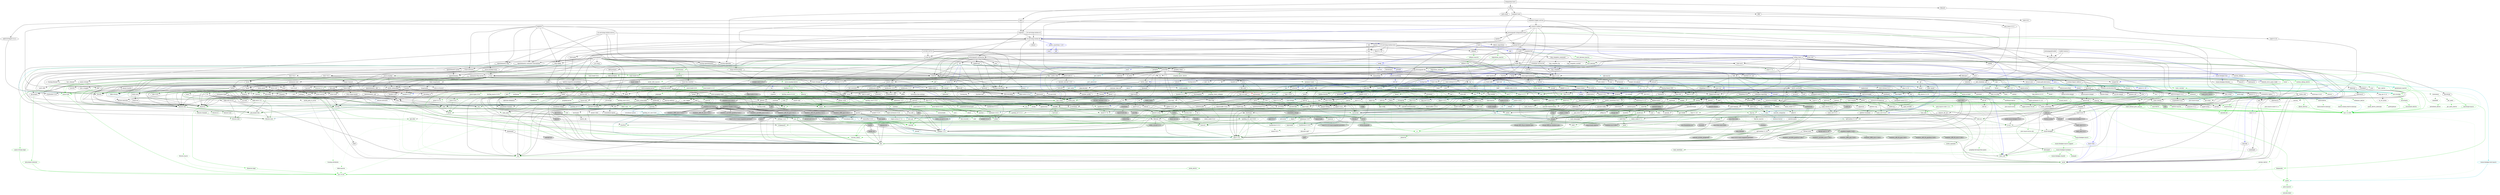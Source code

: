 digraph {
    0 [ label = "tests" shape = box]
    1 [ label = "catalyst-toolbox" shape = box]
    2 [ label = "chain-addr" shape = box]
    3 [ label = "chain-core" shape = box]
    4 [ label = "chain-ser" shape = box]
    5 [ label = "chain-crypto" shape = box]
    6 [ label = "typed-bytes" shape = box]
    7 [ label = "chain-impl-mockchain" shape = box]
    8 [ label = "cardano-legacy-address" shape = box]
    9 [ label = "chain-time" shape = box]
    10 [ label = "chain-vote" shape = box]
    11 [ label = "imhamt" shape = box]
    12 [ label = "sparse-array" shape = box]
    13 [ label = "chain-storage" shape = box]
    14 [ label = "jcli" shape = box]
    15 [ label = "jormungandr-lib" shape = box]
    16 [ label = "jormungandr-automation" shape = box]
    17 [ label = "jortestkit" shape = box]
    18 [ label = "jormungandr-integration-tests" shape = box]
    19 [ label = "hersir" shape = box]
    20 [ label = "thor" shape = box]
    21 [ label = "loki" shape = box]
    22 [ label = "mjolnir" shape = box]
    23 [ label = "snapshot-lib" shape = box]
    24 [ label = "symmetric-cipher" shape = box]
    25 [ label = "vit-servicing-station-lib" shape = box]
    26 [ label = "event-db" shape = box]
    27 [ label = "vit-servicing-station-tests" shape = box]
    28 [ label = "wallet" shape = box]
    29 [ label = "chain-path-derivation" shape = box]
    30 [ label = "hdkeygen" shape = box]
    31 [ label = "chain-network" shape = box]
    32 [ label = "jormungandrwallet" shape = box]
    33 [ label = "wallet-core" shape = box]
    34 [ label = "wallet-wasm-js" shape = box]
    35 [ label = "jormungandr" shape = box]
    36 [ label = "explorer" shape = box]
    37 [ label = "settings" shape = box]
    38 [ label = "blockchain" shape = box]
    39 [ label = "vit-servicing-station-cli" shape = box]
    40 [ label = "vit-servicing-station-server" shape = box]
    41 [ label = "iapyx" shape = box]
    42 [ label = "valgrind" shape = box]
    43 [ label = "vitup" shape = box]
    44 [ label = "mainnet-lib" shape = box]
    45 [ label = "mainnet-tools" shape = box]
    46 [ label = "scheduler-service-lib" shape = box]
    47 [ label = "signals-handler" shape = box]
    48 [ label = "snapshot-trigger-service" shape = box]
    49 [ label = "voting_tools_rs" shape = box]
    50 [ label = "integration-tests" shape = box]
    51 [ label = "cat-data-service" shape = box]
    52 [ label = "audit" shape = box]
    53 [ label = "config" color = blue]
    54 [ label = "dotenvy" color = turquoise4]
    55 [ label = "refinery" ]
    56 [ label = "serde" color = darkgreen]
    57 [ label = "sqlx" color = blue]
    58 [ label = "tokio" color = darkgreen]
    59 [ label = "uuid 1.4.1" color = darkgreen]
    60 [ label = "assert_cmd" ]
    61 [ label = "assert_fs" ]
    62 [ label = "bech32 0.8.1" ]
    63 [ label = "clap 4.3.23" ]
    64 [ label = "color-eyre" ]
    65 [ label = "csv" ]
    66 [ label = "fraction" ]
    67 [ label = "futures" ]
    68 [ label = "gag" ]
    69 [ label = "governor" ]
    70 [ label = "graphql_client" ]
    71 [ label = "hex" color = turquoise4]
    72 [ label = "image" ]
    73 [ label = "itertools 0.10.5" color = darkgreen]
    74 [ label = "once_cell" color = darkgreen]
    75 [ label = "predicates 2.1.5" ]
    76 [ label = "proptest" ]
    77 [ label = "qrcode" ]
    78 [ label = "quircs" ]
    79 [ label = "rand 0.8.5" color = darkgreen]
    80 [ label = "rand_chacha 0.3.1" color = darkgreen]
    81 [ label = "rayon" ]
    82 [ label = "regex" color = darkgreen]
    83 [ label = "reqwest" ]
    84 [ label = "rust_decimal" color = darkgreen]
    85 [ label = "rust_decimal_macros" color = green3]
    86 [ label = "serde_json" color = darkgreen]
    87 [ label = "serde_test" ]
    88 [ label = "serde_yaml" ]
    89 [ label = "sscanf" ]
    90 [ label = "test-strategy" color = green3]
    91 [ label = "thiserror" color = darkgreen]
    92 [ label = "time 0.3.26" color = darkgreen]
    93 [ label = "tracing" color = darkgreen]
    94 [ label = "tracing-subscriber" ]
    95 [ label = "url" color = darkgreen]
    96 [ label = "versionisator" color = green3]
    97 [ label = "cryptoxide 0.4.4" ]
    98 [ label = "quickcheck" ]
    99 [ label = "curve25519-dalek-ng" ]
    100 [ label = "ed25519-bip32 0.4.1" ]
    101 [ label = "ed25519-dalek" ]
    102 [ label = "generic-array" color = darkgreen]
    103 [ label = "rand_core 0.6.4" color = darkgreen]
    104 [ label = "sha2 0.10.7" color = darkgreen]
    105 [ label = "smoke" color = blue]
    106 [ label = "lazy_static" color = darkgreen]
    107 [ label = "quickcheck_macros" color = green3]
    108 [ label = "strum" ]
    109 [ label = "strum_macros" color = green3]
    110 [ label = "tempfile" color = darkgreen]
    111 [ label = "cbor_event" ]
    112 [ label = "base64 0.21.2" color = darkgreen]
    113 [ label = "cfg-if 1.0.0" color = darkgreen]
    114 [ label = "const_format" ]
    115 [ label = "criterion" ]
    116 [ label = "rustc_version" color = green3]
    117 [ label = "trybuild" color = blue]
    118 [ label = "data-pile" ]
    119 [ label = "sled" ]
    120 [ label = "base64 0.13.1" color = turquoise4]
    121 [ label = "bincode" ]
    122 [ label = "bytes" color = darkgreen]
    123 [ label = "clap_complete" ]
    124 [ label = "gtmpl" ]
    125 [ label = "rand 0.7.3" ]
    126 [ label = "rpassword" ]
    127 [ label = "serde_derive" color = green3]
    128 [ label = "http" ]
    129 [ label = "humantime" ]
    130 [ label = "parity-multiaddr" ]
    131 [ label = "serde_with" ]
    132 [ label = "bytesize" ]
    133 [ label = "custom_debug" ]
    134 [ label = "flate2" ]
    135 [ label = "fs_extra" ]
    136 [ label = "json" ]
    137 [ label = "keynesis" ]
    138 [ label = "log" color = darkgreen]
    139 [ label = "netstat2" ]
    140 [ label = "os_info" ]
    141 [ label = "poldercast" ]
    142 [ label = "prost 0.9.0" color = darkgreen]
    143 [ label = "semver" color = darkgreen]
    144 [ label = "sysinfo" ]
    145 [ label = "tar" ]
    146 [ label = "tokio-stream" color = turquoise4]
    147 [ label = "tonic 0.6.2" ]
    148 [ label = "tonic-build 0.6.2" color = green3]
    149 [ label = "warp" ]
    150 [ label = "zip" ]
    151 [ label = "console" ]
    152 [ label = "dialoguer" ]
    153 [ label = "indicatif" ]
    154 [ label = "sha-1" ]
    155 [ label = "sha2 0.9.9" ]
    156 [ label = "bech32 0.7.3" ]
    157 [ label = "rstest" color = green3]
    158 [ label = "yaml-rust" ]
    159 [ label = "ctrlc" ]
    160 [ label = "slave-pool" ]
    161 [ label = "cocoon" ]
    162 [ label = "dirs" color = turquoise4]
    163 [ label = "zeroize" ]
    164 [ label = "async-trait" color = green3]
    165 [ label = "diesel" color = darkgreen]
    166 [ label = "diesel_migrations" ]
    167 [ label = "dotenv" ]
    168 [ label = "http-zipkin" ]
    169 [ label = "notify" ]
    170 [ label = "pretty_assertions 1.4.0" color = blue]
    171 [ label = "r2d2" color = darkgreen]
    172 [ label = "simplelog 0.8.0" ]
    173 [ label = "tracing-futures" ]
    174 [ label = "bb8" ]
    175 [ label = "bb8-postgres" ]
    176 [ label = "chrono" color = darkgreen]
    177 [ label = "tokio-postgres" color = darkgreen]
    178 [ label = "cfg-if 0.1.10" ]
    179 [ label = "dyn-clone" color = darkgreen]
    180 [ label = "fake" ]
    181 [ label = "hyper" ]
    182 [ label = "postgres" color = darkgreen]
    183 [ label = "pretty_assertions 0.6.1" ]
    184 [ label = "rand_core 0.5.1" ]
    185 [ label = "hashlink" color = turquoise4]
    186 [ label = "paste 0.1.18" color = blue]
    187 [ label = "http-body" ]
    188 [ label = "pin-project" ]
    189 [ label = "clear_on_drop" ]
    190 [ label = "console_error_panic_hook" ]
    191 [ label = "getrandom 0.2.10" color = darkgreen]
    192 [ label = "js-sys" color = darkgreen]
    193 [ label = "wasm-bindgen" color = darkgreen]
    194 [ label = "wasm-bindgen-test" color = blue]
    195 [ label = "web-sys" color = darkgreen]
    196 [ label = "arc-swap" ]
    197 [ label = "enum-as-inner" color = green3]
    198 [ label = "jsonrpsee-core" ]
    199 [ label = "jsonrpsee-http-server" ]
    200 [ label = "libc" color = darkgreen]
    201 [ label = "linked-hash-map" ]
    202 [ label = "local-ip-address" ]
    203 [ label = "lru" ]
    204 [ label = "nix 0.25.1" style = filled, fillcolor = lightgrey]
    205 [ label = "opentelemetry" ]
    206 [ label = "opentelemetry-otlp" ]
    207 [ label = "opentelemetry-semantic-conventions" ]
    208 [ label = "tokio-util 0.6.10" ]
    209 [ label = "tracing-appender" ]
    210 [ label = "tracing-opentelemetry" ]
    211 [ label = "trust-dns-resolver" ]
    212 [ label = "anyhow" color = darkgreen]
    213 [ label = "async-graphql" ]
    214 [ label = "async-graphql-warp" ]
    215 [ label = "futures-channel" color = darkgreen]
    216 [ label = "futures-util" color = darkgreen]
    217 [ label = "ed25519-bip32 0.3.2" ]
    218 [ label = "prettytable-rs" ]
    219 [ label = "warp-reverse-proxy" ]
    220 [ label = "diffy" ]
    221 [ label = "glob" ]
    222 [ label = "path-slash" ]
    223 [ label = "rustls 0.20.8" color = turquoise4]
    224 [ label = "rustls-pemfile" color = turquoise4]
    225 [ label = "tempdir" ]
    226 [ label = "tokio-rustls 0.23.4" color = turquoise4]
    227 [ label = "uuid 0.8.2" ]
    228 [ label = "walkdir" color = darkgreen]
    229 [ label = "cardano-serialization-lib" ]
    230 [ label = "pharos" ]
    231 [ label = "job_scheduler_ng" ]
    232 [ label = "num-traits" color = darkgreen]
    233 [ label = "bytekind" ]
    234 [ label = "cddl" ]
    235 [ label = "ciborium" ]
    236 [ label = "dashmap" ]
    237 [ label = "insta" color = blue]
    238 [ label = "microtype" ]
    239 [ label = "nonempty" ]
    240 [ label = "tracing-test" color = blue]
    241 [ label = "validity" ]
    242 [ label = "libmath" ]
    243 [ label = "rand_chacha 0.2.2" ]
    244 [ label = "axum" ]
    245 [ label = "metrics" ]
    246 [ label = "metrics-exporter-prometheus" ]
    247 [ label = "tower" ]
    248 [ label = "tower-http" ]
    249 [ label = "clap_complete_command" ]
    250 [ label = "json5" color = blue, style = dashed]
    251 [ label = "nom" color = turquoise4]
    252 [ label = "pathdiff" color = blue]
    253 [ label = "ron" color = blue, style = dashed]
    254 [ label = "rust-ini" color = blue, style = dashed]
    255 [ label = "toml 0.5.11" color = darkviolet, style = dashed]
    256 [ label = "refinery-core" color = darkgreen]
    257 [ label = "refinery-macros" color = green3]
    258 [ label = "sqlx-core" color = steelblue]
    259 [ label = "sqlx-macros" color = turquoise3, style = dashed]
    260 [ label = "backtrace" color = darkgreen]
    261 [ label = "mio" color = darkgreen]
    262 [ label = "num_cpus" color = darkgreen]
    263 [ label = "parking_lot 0.12.1" color = darkgreen]
    264 [ label = "pin-project-lite" color = darkgreen]
    265 [ label = "signal-hook-registry" color = darkgreen, style = "dashed,filled", fillcolor = lightgrey]
    266 [ label = "socket2 0.5.3" color = darkgreen, style = filled, fillcolor = lightgrey]
    267 [ label = "tokio-macros" color = green3, style = dashed]
    268 [ label = "windows-sys 0.48.0" color = darkgreen, style = filled, fillcolor = lightgrey]
    269 [ label = "anstyle" ]
    270 [ label = "bstr" ]
    271 [ label = "doc-comment" ]
    272 [ label = "predicates 3.0.3" ]
    273 [ label = "predicates-core" ]
    274 [ label = "predicates-tree" ]
    275 [ label = "wait-timeout" ]
    276 [ label = "globwalk" ]
    277 [ label = "clap_builder" ]
    278 [ label = "clap_derive 4.3.12" color = green3, style = dashed]
    279 [ label = "color-spantrace" style = dashed]
    280 [ label = "eyre" ]
    281 [ label = "indenter" ]
    282 [ label = "owo-colors" ]
    283 [ label = "tracing-error" style = dashed]
    284 [ label = "csv-core" ]
    285 [ label = "itoa" color = darkgreen]
    286 [ label = "ryu" color = darkgreen]
    287 [ label = "num" ]
    288 [ label = "futures-core" color = darkgreen]
    289 [ label = "futures-executor" ]
    290 [ label = "futures-io" color = darkgreen]
    291 [ label = "futures-sink" color = darkgreen]
    292 [ label = "futures-task" color = darkgreen]
    293 [ label = "filedescriptor" ]
    294 [ label = "futures-timer" style = dashed]
    295 [ label = "no-std-compat" ]
    296 [ label = "nonzero_ext" ]
    297 [ label = "smallvec" color = darkgreen]
    298 [ label = "graphql_query_derive" color = green3, style = dashed]
    299 [ label = "bytemuck" ]
    300 [ label = "byteorder" color = darkgreen]
    301 [ label = "color_quant" ]
    302 [ label = "gif" style = dashed]
    303 [ label = "jpeg-decoder" style = dashed]
    304 [ label = "num-iter" ]
    305 [ label = "num-rational 0.3.2" ]
    306 [ label = "png" style = dashed]
    307 [ label = "scoped_threadpool" style = dashed]
    308 [ label = "tiff" style = dashed]
    309 [ label = "either" color = darkgreen]
    310 [ label = "difflib" style = dashed]
    311 [ label = "float-cmp" style = dashed]
    312 [ label = "normalize-line-endings" style = dashed]
    313 [ label = "bit-set" style = dashed]
    314 [ label = "bitflags 1.3.2" color = darkgreen]
    315 [ label = "rand_xorshift" ]
    316 [ label = "regex-syntax 0.6.29" color = darkgreen]
    317 [ label = "rusty-fork" style = dashed]
    318 [ label = "unarray" ]
    319 [ label = "checked_int_cast" ]
    320 [ label = "num-derive" color = green3]
    321 [ label = "ppv-lite86" color = darkgreen]
    322 [ label = "rayon-core" ]
    323 [ label = "aho-corasick" color = darkgreen]
    324 [ label = "memchr" color = darkgreen]
    325 [ label = "regex-automata 0.3.6" color = darkgreen]
    326 [ label = "regex-syntax 0.7.4" color = darkgreen]
    327 [ label = "encoding_rs" ]
    328 [ label = "h2" ]
    329 [ label = "hyper-rustls" style = "dashed,filled", fillcolor = lightgrey]
    330 [ label = "ipnet" ]
    331 [ label = "mime" ]
    332 [ label = "percent-encoding" color = darkgreen]
    333 [ label = "rustls 0.21.6" style = "dashed,filled", fillcolor = lightgrey]
    334 [ label = "serde_urlencoded" ]
    335 [ label = "tokio-rustls 0.24.1" style = "dashed,filled", fillcolor = lightgrey]
    336 [ label = "tower-service" ]
    337 [ label = "wasm-bindgen-futures" ]
    338 [ label = "webpki-roots 0.25.2" style = "dashed,filled", fillcolor = lightgrey]
    339 [ label = "winreg" style = filled, fillcolor = lightgrey]
    340 [ label = "arrayvec 0.7.4" color = darkgreen]
    341 [ label = "borsh" color = darkgreen, style = dashed]
    342 [ label = "rkyv" color = darkgreen, style = dashed]
    343 [ label = "quote" color = green3]
    344 [ label = "indexmap 1.9.3" color = darkgreen]
    345 [ label = "sscanf_macro" color = green3]
    346 [ label = "proc-macro2" color = green3]
    347 [ label = "structmeta" color = green3]
    348 [ label = "syn 1.0.109" color = green3]
    349 [ label = "thiserror-impl" color = green3]
    350 [ label = "deranged" color = darkgreen]
    351 [ label = "num_threads" color = darkgreen, style = "dashed,filled", fillcolor = lightgrey]
    352 [ label = "time-core" color = darkgreen]
    353 [ label = "time-macros" color = green3, style = dashed]
    354 [ label = "tracing-attributes" color = green3, style = dashed]
    355 [ label = "tracing-core" color = darkgreen]
    356 [ label = "matchers" style = dashed]
    357 [ label = "nu-ansi-term" style = dashed]
    358 [ label = "sharded-slab" style = dashed]
    359 [ label = "thread_local" ]
    360 [ label = "tracing-log" style = dashed]
    361 [ label = "tracing-serde" style = dashed]
    362 [ label = "form_urlencoded" color = darkgreen]
    363 [ label = "idna 0.4.0" color = darkgreen]
    364 [ label = "platforms" color = green3]
    365 [ label = "env_logger" style = dashed]
    366 [ label = "digest 0.9.0" ]
    367 [ label = "subtle-ng" ]
    368 [ label = "curve25519-dalek" ]
    369 [ label = "ed25519" ]
    370 [ label = "typenum" color = darkgreen]
    371 [ label = "version_check" color = green3]
    372 [ label = "cpufeatures" color = darkgreen, style = filled, fillcolor = lightgrey]
    373 [ label = "digest 0.10.7" color = darkgreen]
    374 [ label = "heck 0.4.1" color = green3]
    375 [ label = "rustversion" color = red]
    376 [ label = "fastrand" color = darkgreen]
    377 [ label = "redox_syscall 0.3.5" color = darkgreen, style = filled, fillcolor = lightgrey]
    378 [ label = "rustix" color = darkgreen, style = filled, fillcolor = lightgrey]
    379 [ label = "const_format_proc_macros" color = green3]
    380 [ label = "atty" ]
    381 [ label = "cast" ]
    382 [ label = "clap 2.34.0" ]
    383 [ label = "criterion-plot" ]
    384 [ label = "oorandom" ]
    385 [ label = "plotters" ]
    386 [ label = "serde_cbor" ]
    387 [ label = "tinytemplate" ]
    388 [ label = "basic-toml" color = blue]
    389 [ label = "termcolor" ]
    390 [ label = "memmap2" ]
    391 [ label = "crc32fast" ]
    392 [ label = "crossbeam-epoch" ]
    393 [ label = "crossbeam-utils" color = turquoise4]
    394 [ label = "fs2" style = filled, fillcolor = lightgrey]
    395 [ label = "fxhash" ]
    396 [ label = "parking_lot 0.11.2" color = turquoise4]
    397 [ label = "gtmpl_value" ]
    398 [ label = "getrandom 0.1.16" style = dashed]
    399 [ label = "rand_hc" style = filled, fillcolor = lightgrey]
    400 [ label = "winapi" color = darkgreen, style = filled, fillcolor = lightgrey]
    401 [ label = "syn 2.0.29" color = green3]
    402 [ label = "fnv" color = darkgreen]
    403 [ label = "arrayref" ]
    404 [ label = "bs58" ]
    405 [ label = "data-encoding" ]
    406 [ label = "multihash" ]
    407 [ label = "static_assertions" ]
    408 [ label = "unsigned-varint 0.7.1" ]
    409 [ label = "serde_with_macros" color = green3, style = dashed]
    410 [ label = "custom_debug_derive" color = green3]
    411 [ label = "miniz_oxide 0.7.1" color = darkgreen]
    412 [ label = "cryptoxide 0.3.6" ]
    413 [ label = "prost-derive 0.9.0" color = green3, style = dashed]
    414 [ label = "core-foundation-sys" color = darkgreen, style = filled, fillcolor = lightgrey]
    415 [ label = "ntapi" style = filled, fillcolor = lightgrey]
    416 [ label = "filetime" ]
    417 [ label = "xattr" style = "dashed,filled", fillcolor = lightgrey]
    418 [ label = "tokio-util 0.7.8" color = darkgreen]
    419 [ label = "async-stream" ]
    420 [ label = "hyper-timeout" style = dashed]
    421 [ label = "tower-layer" ]
    422 [ label = "prost-build 0.9.0" color = green3, style = dashed]
    423 [ label = "headers" ]
    424 [ label = "mime_guess" ]
    425 [ label = "multer" ]
    426 [ label = "scoped-tls" ]
    427 [ label = "tokio-tungstenite" style = dashed]
    428 [ label = "aes 0.8.3" style = dashed]
    429 [ label = "bzip2" style = dashed]
    430 [ label = "constant_time_eq" style = dashed]
    431 [ label = "hmac 0.12.1" color = darkgreen]
    432 [ label = "pbkdf2 0.11.0" style = dashed]
    433 [ label = "sha1" color = turquoise4]
    434 [ label = "zstd" style = dashed]
    435 [ label = "encode_unicode 0.3.6" style = filled, fillcolor = lightgrey]
    436 [ label = "unicode-width" ]
    437 [ label = "windows-sys 0.45.0" style = filled, fillcolor = lightgrey]
    438 [ label = "shell-words" ]
    439 [ label = "number_prefix" ]
    440 [ label = "block-buffer 0.9.0" ]
    441 [ label = "opaque-debug" ]
    442 [ label = "nix 0.26.2" style = filled, fillcolor = lightgrey]
    443 [ label = "crossbeam-channel" ]
    444 [ label = "aes-gcm" ]
    445 [ label = "chacha20poly1305" ]
    446 [ label = "hmac 0.11.0" ]
    447 [ label = "pbkdf2 0.9.0" ]
    448 [ label = "dirs-sys" color = turquoise4]
    449 [ label = "zeroize_derive" color = green3, style = dashed]
    450 [ label = "diesel_derives" color = green3]
    451 [ label = "pq-sys" color = darkgreen, style = dashed]
    452 [ label = "migrations_internals" color = darkgreen]
    453 [ label = "migrations_macros" color = green3]
    454 [ label = "zipkin" ]
    455 [ label = "fsevent-sys" style = "dashed,filled", fillcolor = lightgrey]
    456 [ label = "inotify" style = filled, fillcolor = lightgrey]
    457 [ label = "kqueue" style = filled, fillcolor = lightgrey]
    458 [ label = "diff" color = blue]
    459 [ label = "yansi" color = blue]
    460 [ label = "scheduled-thread-pool" color = darkgreen]
    461 [ label = "android-tzdata" color = darkgreen, style = filled, fillcolor = lightgrey]
    462 [ label = "iana-time-zone" color = darkgreen, style = "dashed,filled", fillcolor = lightgrey]
    463 [ label = "time 0.1.43" color = darkgreen, style = dashed]
    464 [ label = "fallible-iterator" color = darkgreen]
    465 [ label = "phf" color = darkgreen]
    466 [ label = "postgres-protocol" color = darkgreen]
    467 [ label = "postgres-types" color = darkgreen]
    468 [ label = "whoami" color = darkgreen]
    469 [ label = "unidecode" ]
    470 [ label = "url-escape" style = dashed]
    471 [ label = "httparse" ]
    472 [ label = "httpdate" ]
    473 [ label = "socket2 0.4.9" style = dashed]
    474 [ label = "want" ]
    475 [ label = "ansi_term 0.11.0" ]
    476 [ label = "ctor" color = green3, style = filled, fillcolor = lightgrey]
    477 [ label = "difference" ]
    478 [ label = "output_vt100" style = filled, fillcolor = lightgrey]
    479 [ label = "hashbrown 0.14.0" color = darkgreen]
    480 [ label = "paste-impl" color = turquoise3]
    481 [ label = "proc-macro-hack" color = turquoise3]
    482 [ label = "pin-project-internal" color = green3]
    483 [ label = "cc" color = green3]
    484 [ label = "wasi 0.11.0+wasi-snapshot-preview1" color = darkgreen, style = filled, fillcolor = lightgrey]
    485 [ label = "wasm-bindgen-macro" color = green3]
    486 [ label = "wasm-bindgen-test-macro" color = turquoise3]
    487 [ label = "beef" ]
    488 [ label = "jsonrpsee-types" ]
    489 [ label = "rustc-hash" style = dashed]
    490 [ label = "globset" ]
    491 [ label = "unicase" color = darkgreen]
    492 [ label = "neli" style = filled, fillcolor = lightgrey]
    493 [ label = "windows-sys 0.42.0" style = filled, fillcolor = lightgrey]
    494 [ label = "hashbrown 0.12.3" color = darkgreen]
    495 [ label = "autocfg" color = green3]
    496 [ label = "memoffset 0.6.5" style = "dashed,filled", fillcolor = lightgrey]
    497 [ label = "pin-utils" color = darkgreen]
    498 [ label = "opentelemetry_api" ]
    499 [ label = "opentelemetry_sdk" ]
    500 [ label = "opentelemetry-proto" ]
    501 [ label = "prost 0.11.9" color = darkgreen, style = dashed]
    502 [ label = "tonic 0.8.3" style = dashed]
    503 [ label = "slab" color = darkgreen]
    504 [ label = "ipconfig" style = "dashed,filled", fillcolor = lightgrey]
    505 [ label = "lru-cache" ]
    506 [ label = "resolv-conf" style = dashed]
    507 [ label = "trust-dns-proto" ]
    508 [ label = "async-graphql-derive" color = green3]
    509 [ label = "async-graphql-parser" color = darkgreen]
    510 [ label = "async-graphql-value" color = darkgreen]
    511 [ label = "fast_chemail" style = dashed]
    512 [ label = "futures-macro" color = green3, style = dashed]
    513 [ label = "encode_unicode 1.0.0" ]
    514 [ label = "is-terminal" ]
    515 [ label = "term" ]
    516 [ label = "ansi_term 0.12.1" ]
    517 [ label = "ring" color = turquoise4]
    518 [ label = "sct" color = turquoise4]
    519 [ label = "webpki" color = turquoise4]
    520 [ label = "rand 0.4.6" ]
    521 [ label = "remove_dir_all" ]
    522 [ label = "same-file" color = darkgreen]
    523 [ label = "winapi-util" color = darkgreen, style = filled, fillcolor = lightgrey]
    524 [ label = "noop_proc_macro" color = green3, style = filled, fillcolor = lightgrey]
    525 [ label = "num-bigint" color = turquoise4]
    526 [ label = "num-integer" color = turquoise4]
    527 [ label = "rand_os" style = filled, fillcolor = lightgrey]
    528 [ label = "schemars" color = darkgreen]
    529 [ label = "serde-wasm-bindgen 0.4.5" style = filled, fillcolor = lightgrey]
    530 [ label = "cron" ]
    531 [ label = "libm" color = darkgreen, style = dashed]
    532 [ label = "abnf_to_pest" ]
    533 [ label = "base16" ]
    534 [ label = "base64-url" style = dashed]
    535 [ label = "clap 3.2.25" style = dashed]
    536 [ label = "codespan-reporting" ]
    537 [ label = "crossterm" style = "dashed,filled", fillcolor = lightgrey]
    538 [ label = "displaydoc" color = green3]
    539 [ label = "hexf-parse" ]
    540 [ label = "itertools 0.11.0" ]
    541 [ label = "lexical-core" ]
    542 [ label = "pest_meta" color = turquoise4]
    543 [ label = "pest_vm" ]
    544 [ label = "serde-wasm-bindgen 0.5.0" style = "dashed,filled", fillcolor = lightgrey]
    545 [ label = "simplelog 0.12.1" ]
    546 [ label = "uriparse" style = dashed]
    547 [ label = "ciborium-io" ]
    548 [ label = "ciborium-ll" ]
    549 [ label = "lock_api" color = darkgreen]
    550 [ label = "parking_lot_core 0.9.8" color = darkgreen]
    551 [ label = "similar" color = blue]
    552 [ label = "microtype-macro" color = green3]
    553 [ label = "secrecy" style = dashed]
    554 [ label = "tracing-test-macro" color = turquoise3]
    555 [ label = "rand 0.3.23" ]
    556 [ label = "axum-core" ]
    557 [ label = "matchit" ]
    558 [ label = "serde_path_to_error" style = dashed]
    559 [ label = "sync_wrapper" ]
    560 [ label = "ahash 0.7.6" color = darkgreen]
    561 [ label = "metrics-macros" color = green3]
    562 [ label = "metrics-util" ]
    563 [ label = "quanta" ]
    564 [ label = "bitflags 2.4.0" color = darkgreen]
    565 [ label = "http-range-header" ]
    566 [ label = "clap_complete_fig" style = dashed]
    567 [ label = "clap_complete_nushell" style = dashed]
    568 [ label = "pest" color = darkgreen]
    569 [ label = "pest_derive" color = turquoise3, style = dashed]
    570 [ label = "minimal-lexical" color = turquoise4]
    571 [ label = "ordered-multimap" color = blue, style = dashed]
    572 [ label = "siphasher" color = darkgreen]
    573 [ label = "toml 0.7.6" color = darkgreen]
    574 [ label = "atoi" color = steelblue]
    575 [ label = "bigdecimal" color = steelblue, style = dashed]
    576 [ label = "crc" color = steelblue, style = dashed]
    577 [ label = "crossbeam-queue" color = steelblue]
    578 [ label = "event-listener" color = steelblue]
    579 [ label = "futures-intrusive" color = steelblue]
    580 [ label = "hkdf" color = steelblue, style = dashed]
    581 [ label = "md-5" color = darkgreen]
    582 [ label = "paste 1.0.14" color = turquoise3]
    583 [ label = "sqlformat" color = steelblue]
    584 [ label = "sqlx-rt" color = steelblue]
    585 [ label = "stringprep" color = darkgreen]
    586 [ label = "webpki-roots 0.22.6" color = steelblue, style = dashed]
    587 [ label = "addr2line" color = darkgreen]
    588 [ label = "object" color = darkgreen]
    589 [ label = "rustc-demangle" color = darkgreen]
    590 [ label = "hermit-abi 0.3.2" color = darkgreen, style = filled, fillcolor = lightgrey]
    591 [ label = "windows-targets 0.48.5" color = darkgreen, style = filled, fillcolor = lightgrey]
    592 [ label = "termtree" ]
    593 [ label = "ignore" ]
    594 [ label = "anstream" style = dashed]
    595 [ label = "clap_lex 0.5.0" ]
    596 [ label = "strsim" color = darkgreen, style = dashed]
    597 [ label = "num-complex" ]
    598 [ label = "num-rational 0.4.1" ]
    599 [ label = "graphql_client_codegen" color = green3, style = dashed]
    600 [ label = "weezl" style = dashed]
    601 [ label = "deflate" style = dashed]
    602 [ label = "miniz_oxide 0.3.7" style = dashed]
    603 [ label = "miniz_oxide 0.4.4" style = dashed]
    604 [ label = "bit-vec" style = dashed]
    605 [ label = "quick-error" style = dashed]
    606 [ label = "crossbeam-deque" ]
    607 [ label = "rustls-webpki" style = "dashed,filled", fillcolor = lightgrey]
    608 [ label = "borsh-derive" color = green3, style = dashed]
    609 [ label = "hashbrown 0.13.2" color = darkgreen, style = dashed]
    610 [ label = "bitvec" color = darkgreen, style = dashed]
    611 [ label = "bytecheck" color = darkgreen, style = dashed]
    612 [ label = "ptr_meta" color = darkgreen, style = dashed]
    613 [ label = "rend" color = darkgreen, style = dashed]
    614 [ label = "rkyv_derive" color = green3, style = dashed]
    615 [ label = "seahash" color = darkgreen, style = dashed]
    616 [ label = "tinyvec" color = darkgreen]
    617 [ label = "unicode-ident" color = green3]
    618 [ label = "structmeta-derive" color = green3]
    619 [ label = "valuable" color = darkgreen, style = "dashed,filled", fillcolor = lightgrey]
    620 [ label = "regex-automata 0.1.10" style = dashed]
    621 [ label = "overload" style = dashed]
    622 [ label = "unicode-bidi" color = darkgreen]
    623 [ label = "unicode-normalization" color = darkgreen]
    624 [ label = "subtle" color = darkgreen]
    625 [ label = "signature" ]
    626 [ label = "block-buffer 0.10.4" color = darkgreen, style = dashed]
    627 [ label = "crypto-common" color = darkgreen]
    628 [ label = "unicode-segmentation" color = darkgreen]
    629 [ label = "errno" color = darkgreen, style = filled, fillcolor = lightgrey]
    630 [ label = "linux-raw-sys" color = darkgreen, style = filled, fillcolor = lightgrey]
    631 [ label = "unicode-xid" color = green3]
    632 [ label = "hermit-abi 0.1.19" style = filled, fillcolor = lightgrey]
    633 [ label = "textwrap 0.11.0" ]
    634 [ label = "plotters-backend" ]
    635 [ label = "plotters-svg" style = dashed]
    636 [ label = "half" ]
    637 [ label = "memoffset 0.9.0" ]
    638 [ label = "scopeguard" color = darkgreen]
    639 [ label = "instant" color = turquoise4]
    640 [ label = "parking_lot_core 0.8.6" color = turquoise4]
    641 [ label = "wasi 0.9.0+wasi-snapshot-preview1" style = "dashed,filled", fillcolor = lightgrey]
    642 [ label = "winapi-i686-pc-windows-gnu" color = darkgreen, style = filled, fillcolor = lightgrey]
    643 [ label = "winapi-x86_64-pc-windows-gnu" color = darkgreen, style = filled, fillcolor = lightgrey]
    644 [ label = "multihash-derive" color = green3, style = dashed]
    645 [ label = "unsigned-varint 0.5.1" ]
    646 [ label = "darling 0.20.3" color = green3, style = dashed]
    647 [ label = "synstructure" color = green3]
    648 [ label = "adler" color = darkgreen]
    649 [ label = "async-stream-impl" color = green3]
    650 [ label = "tokio-io-timeout" style = dashed]
    651 [ label = "heck 0.3.3" color = green3, style = dashed]
    652 [ label = "multimap" color = green3, style = dashed]
    653 [ label = "petgraph" color = green3, style = dashed]
    654 [ label = "prost-types 0.9.0" color = green3, style = dashed]
    655 [ label = "which" color = green3, style = dashed]
    656 [ label = "headers-core" ]
    657 [ label = "spin 0.9.8" ]
    658 [ label = "tungstenite" style = dashed]
    659 [ label = "cipher 0.4.4" ]
    660 [ label = "bzip2-sys" style = dashed]
    661 [ label = "password-hash" style = dashed]
    662 [ label = "zstd-safe" style = dashed]
    663 [ label = "windows-targets 0.42.2" style = filled, fillcolor = lightgrey]
    664 [ label = "aead 0.4.3" ]
    665 [ label = "aes 0.7.5" style = dashed]
    666 [ label = "cipher 0.3.0" ]
    667 [ label = "ctr" ]
    668 [ label = "ghash" ]
    669 [ label = "aead 0.5.2" ]
    670 [ label = "chacha20" ]
    671 [ label = "poly1305" ]
    672 [ label = "crypto-mac" ]
    673 [ label = "redox_users" color = turquoise4, style = filled, fillcolor = lightgrey]
    674 [ label = "vcpkg" color = green3, style = "dashed,filled", fillcolor = lightgrey]
    675 [ label = "lazycell" ]
    676 [ label = "zipkin-types" ]
    677 [ label = "inotify-sys" style = filled, fillcolor = lightgrey]
    678 [ label = "kqueue-sys" style = filled, fillcolor = lightgrey]
    679 [ label = "android_system_properties" color = darkgreen, style = "dashed,filled", fillcolor = lightgrey]
    680 [ label = "iana-time-zone-haiku" color = darkgreen, style = "dashed,filled", fillcolor = lightgrey]
    681 [ label = "windows" color = darkgreen, style = "dashed,filled", fillcolor = lightgrey]
    682 [ label = "phf_shared" color = darkgreen]
    683 [ label = "try-lock" ]
    684 [ label = "ahash 0.8.3" color = darkgreen, style = dashed]
    685 [ label = "allocator-api2" color = darkgreen, style = dashed]
    686 [ label = "jobserver" color = green3, style = dashed]
    687 [ label = "wasm-bindgen-macro-support" color = green3]
    688 [ label = "windows_aarch64_gnullvm 0.42.2" style = filled, fillcolor = lightgrey]
    689 [ label = "windows_aarch64_msvc 0.42.2" style = filled, fillcolor = lightgrey]
    690 [ label = "windows_i686_gnu 0.42.2" style = filled, fillcolor = lightgrey]
    691 [ label = "windows_i686_msvc 0.42.2" style = filled, fillcolor = lightgrey]
    692 [ label = "windows_x86_64_gnu 0.42.2" style = filled, fillcolor = lightgrey]
    693 [ label = "windows_x86_64_gnullvm 0.42.2" style = filled, fillcolor = lightgrey]
    694 [ label = "windows_x86_64_msvc 0.42.2" style = filled, fillcolor = lightgrey]
    695 [ label = "tonic-build 0.8.4" color = green3, style = dashed]
    696 [ label = "prost-derive 0.11.9" color = green3, style = dashed]
    697 [ label = "widestring" style = "dashed,filled", fillcolor = lightgrey]
    698 [ label = "hostname" style = dashed]
    699 [ label = "idna 0.2.3" ]
    700 [ label = "Inflector" color = green3]
    701 [ label = "darling 0.14.4" color = green3]
    702 [ label = "proc-macro-crate 1.3.1" color = green3]
    703 [ label = "ascii_utils" style = dashed]
    704 [ label = "dirs-next" ]
    705 [ label = "spin 0.5.2" color = turquoise4, style = filled, fillcolor = lightgrey]
    706 [ label = "untrusted" color = turquoise4]
    707 [ label = "fuchsia-cprng" style = filled, fillcolor = lightgrey]
    708 [ label = "rand_core 0.3.1" style = filled, fillcolor = lightgrey]
    709 [ label = "rdrand" style = filled, fillcolor = lightgrey]
    710 [ label = "cloudabi" style = filled, fillcolor = lightgrey]
    711 [ label = "rand_core 0.4.2" style = filled, fillcolor = lightgrey]
    712 [ label = "schemars_derive" color = green3, style = dashed]
    713 [ label = "abnf" ]
    714 [ label = "pretty" ]
    715 [ label = "clap_derive 3.2.25" color = green3, style = dashed]
    716 [ label = "clap_lex 0.2.4" style = dashed]
    717 [ label = "textwrap 0.16.0" style = dashed]
    718 [ label = "crossterm_winapi" style = "dashed,filled", fillcolor = lightgrey]
    719 [ label = "signal-hook" style = "dashed,filled", fillcolor = lightgrey]
    720 [ label = "signal-hook-mio" style = "dashed,filled", fillcolor = lightgrey]
    721 [ label = "lexical-parse-float" style = dashed]
    722 [ label = "lexical-parse-integer" style = dashed]
    723 [ label = "lexical-util" ]
    724 [ label = "lexical-write-float" style = dashed]
    725 [ label = "lexical-write-integer" style = dashed]
    726 [ label = "atomic-shim" style = dashed]
    727 [ label = "hashbrown 0.11.2" style = dashed]
    728 [ label = "sketches-ddsketch" style = dashed]
    729 [ label = "mach" style = filled, fillcolor = lightgrey]
    730 [ label = "raw-cpuid" style = filled, fillcolor = lightgrey]
    731 [ label = "wasi 0.10.2+wasi-snapshot-preview1" style = filled, fillcolor = lightgrey]
    732 [ label = "ucd-trie" color = darkgreen]
    733 [ label = "pest_generator" color = turquoise3, style = dashed]
    734 [ label = "dlv-list" color = blue, style = dashed]
    735 [ label = "serde_spanned" color = darkgreen]
    736 [ label = "toml_datetime" color = darkgreen]
    737 [ label = "toml_edit" color = darkgreen]
    738 [ label = "crc-catalog" color = steelblue, style = dashed]
    739 [ label = "unicode_categories" color = steelblue]
    740 [ label = "gimli" color = darkgreen]
    741 [ label = "windows_aarch64_gnullvm 0.48.5" color = darkgreen, style = filled, fillcolor = lightgrey]
    742 [ label = "windows_aarch64_msvc 0.48.5" color = darkgreen, style = filled, fillcolor = lightgrey]
    743 [ label = "windows_i686_gnu 0.48.5" color = darkgreen, style = filled, fillcolor = lightgrey]
    744 [ label = "windows_i686_msvc 0.48.5" color = darkgreen, style = filled, fillcolor = lightgrey]
    745 [ label = "windows_x86_64_gnu 0.48.5" color = darkgreen, style = filled, fillcolor = lightgrey]
    746 [ label = "windows_x86_64_gnullvm 0.48.5" color = darkgreen, style = filled, fillcolor = lightgrey]
    747 [ label = "windows_x86_64_msvc 0.48.5" color = darkgreen, style = filled, fillcolor = lightgrey]
    748 [ label = "anstyle-parse" style = dashed]
    749 [ label = "anstyle-query" style = dashed]
    750 [ label = "anstyle-wincon" style = "dashed,filled", fillcolor = lightgrey]
    751 [ label = "colorchoice" style = dashed]
    752 [ label = "utf8parse" style = dashed]
    753 [ label = "graphql-introspection-query" color = green3, style = dashed]
    754 [ label = "graphql-parser" color = green3, style = dashed]
    755 [ label = "adler32" style = dashed]
    756 [ label = "borsh-derive-internal" color = green3, style = dashed]
    757 [ label = "borsh-schema-derive-internal" color = green3, style = dashed]
    758 [ label = "proc-macro-crate 0.1.5" color = green3, style = dashed]
    759 [ label = "funty" color = darkgreen, style = dashed]
    760 [ label = "radium" color = darkgreen, style = dashed]
    761 [ label = "tap" color = darkgreen, style = dashed]
    762 [ label = "wyz" color = darkgreen, style = dashed]
    763 [ label = "bytecheck_derive" color = green3, style = dashed]
    764 [ label = "simdutf8" color = darkgreen, style = dashed]
    765 [ label = "ptr_meta_derive" color = green3, style = dashed]
    766 [ label = "tinyvec_macros" color = darkgreen, style = dashed]
    767 [ label = "errno-dragonfly" color = darkgreen, style = filled, fillcolor = lightgrey]
    768 [ label = "redox_syscall 0.2.16" color = turquoise4, style = filled, fillcolor = lightgrey]
    769 [ label = "proc-macro-error" color = green3, style = dashed]
    770 [ label = "darling_core 0.20.3" color = green3, style = dashed]
    771 [ label = "darling_macro 0.20.3" color = green3, style = dashed]
    772 [ label = "fixedbitset" color = green3, style = dashed]
    773 [ label = "indexmap 2.0.0" color = darkgreen]
    774 [ label = "utf-8" style = dashed]
    775 [ label = "inout" ]
    776 [ label = "pkg-config" color = green3, style = dashed]
    777 [ label = "base64ct" style = dashed]
    778 [ label = "zstd-sys" style = dashed]
    779 [ label = "polyval" ]
    780 [ label = "universal-hash 0.5.1" ]
    781 [ label = "wasm-bindgen-backend" color = green3]
    782 [ label = "wasm-bindgen-shared" color = green3]
    783 [ label = "prettyplease" color = green3, style = dashed]
    784 [ label = "prost-build 0.11.9" color = green3, style = dashed]
    785 [ label = "match_cfg" style = dashed]
    786 [ label = "matches" ]
    787 [ label = "darling_core 0.14.4" color = green3]
    788 [ label = "darling_macro 0.14.4" color = green3]
    789 [ label = "dirs-sys-next" ]
    790 [ label = "serde_derive_internals" color = green3, style = dashed]
    791 [ label = "abnf-core" ]
    792 [ label = "arrayvec 0.5.2" ]
    793 [ label = "typed-arena" ]
    794 [ label = "os_str_bytes" style = dashed]
    795 [ label = "winnow" color = darkgreen]
    796 [ label = "combine" color = green3, style = dashed]
    797 [ label = "proc-macro-error-attr" color = green3, style = dashed]
    798 [ label = "ident_case" color = green3]
    799 [ label = "equivalent" color = darkgreen]
    800 [ label = "universal-hash 0.4.1" ]
    801 [ label = "bumpalo" color = green3]
    802 [ label = "prost-types 0.11.9" color = green3, style = dashed]
    803 [ label = "ascii" color = green3, style = dashed]
    804 [ label = "unreachable" color = green3, style = dashed]
    805 [ label = "void" color = green3, style = dashed]
    0 -> 53 [ color = blue]
    0 -> 55 [ color = blue]
    0 -> 57 [ color = blue]
    0 -> 59 [ color = blue]
    1 -> 64 [ ]
    1 -> 68 [ ]
    1 -> 69 [ ]
    1 -> 18 [ ]
    1 -> 77 [ ]
    1 -> 78 [ ]
    1 -> 89 [ ]
    1 -> 24 [ ]
    1 -> 25 [ style = dotted]
    1 -> 25 [ color = blue]
    1 -> 28 [ ]
    2 -> 3 [ ]
    2 -> 5 [ ]
    2 -> 5 [ color = blue]
    3 -> 4 [ ]
    4 -> 91 [ ]
    5 -> 62 [ ]
    5 -> 99 [ ]
    5 -> 100 [ ]
    5 -> 101 [ ]
    5 -> 71 [ ]
    5 -> 76 [ style = dotted]
    5 -> 76 [ color = blue]
    5 -> 98 [ style = dotted]
    5 -> 98 [ color = blue]
    5 -> 81 [ ]
    5 -> 104 [ ]
    5 -> 105 [ color = blue]
    5 -> 90 [ color = green3, style = dotted]
    5 -> 90 [ color = turquoise3]
    5 -> 6 [ ]
    7 -> 8 [ ]
    7 -> 2 [ ]
    7 -> 2 [ color = blue]
    7 -> 9 [ ]
    7 -> 9 [ color = blue]
    7 -> 10 [ ]
    7 -> 11 [ ]
    7 -> 107 [ color = green3, style = dotted]
    7 -> 107 [ color = turquoise3]
    7 -> 12 [ ]
    7 -> 108 [ ]
    7 -> 93 [ ]
    8 -> 111 [ ]
    8 -> 100 [ ]
    9 -> 3 [ ]
    9 -> 76 [ style = dotted]
    9 -> 76 [ color = blue]
    9 -> 98 [ style = dotted]
    9 -> 98 [ color = blue]
    9 -> 90 [ color = green3, style = dotted]
    9 -> 90 [ color = turquoise3]
    10 -> 112 [ ]
    10 -> 3 [ ]
    10 -> 5 [ ]
    10 -> 114 [ ]
    10 -> 115 [ color = blue]
    11 -> 115 [ color = blue]
    11 -> 76 [ style = dotted]
    11 -> 76 [ color = blue]
    11 -> 116 [ color = green3]
    11 -> 90 [ color = green3, style = dotted]
    11 -> 90 [ color = turquoise3]
    11 -> 91 [ ]
    11 -> 117 [ color = blue]
    12 -> 76 [ color = blue]
    12 -> 90 [ color = turquoise3]
    13 -> 115 [ style = dotted]
    13 -> 118 [ ]
    13 -> 103 [ style = dotted]
    13 -> 103 [ color = blue]
    13 -> 119 [ ]
    13 -> 110 [ style = dotted]
    13 -> 110 [ color = blue]
    13 -> 91 [ ]
    14 -> 61 [ color = blue]
    14 -> 123 [ ]
    14 -> 124 [ ]
    14 -> 15 [ ]
    14 -> 75 [ color = blue]
    14 -> 83 [ ]
    14 -> 126 [ ]
    14 -> 96 [ color = green3]
    15 -> 121 [ color = blue]
    15 -> 7 [ ]
    15 -> 7 [ color = blue]
    15 -> 128 [ ]
    15 -> 129 [ ]
    15 -> 130 [ ]
    15 -> 131 [ ]
    15 -> 88 [ color = blue]
    16 -> 60 [ ]
    16 -> 13 [ ]
    16 -> 70 [ ]
    16 -> 14 [ ]
    16 -> 17 [ ]
    16 -> 136 [ ]
    16 -> 139 [ ]
    16 -> 141 [ ]
    16 -> 147 [ ]
    16 -> 148 [ color = green3]
    16 -> 94 [ ]
    17 -> 61 [ ]
    17 -> 62 [ ]
    17 -> 132 [ ]
    17 -> 65 [ ]
    17 -> 133 [ ]
    17 -> 152 [ ]
    17 -> 135 [ ]
    17 -> 71 [ ]
    17 -> 129 [ ]
    17 -> 153 [ ]
    17 -> 140 [ ]
    17 -> 75 [ ]
    17 -> 83 [ ]
    17 -> 143 [ ]
    17 -> 88 [ ]
    17 -> 154 [ ]
    17 -> 155 [ ]
    17 -> 144 [ ]
    17 -> 145 [ ]
    17 -> 149 [ ]
    17 -> 150 [ ]
    18 -> 156 [ ]
    18 -> 19 [ ]
    18 -> 22 [ ]
    18 -> 157 [ color = green3]
    19 -> 159 [ ]
    19 -> 160 [ ]
    19 -> 20 [ ]
    20 -> 161 [ ]
    20 -> 162 [ ]
    20 -> 16 [ ]
    21 -> 20 [ ]
    22 -> 21 [ ]
    23 -> 66 [ ]
    23 -> 15 [ ]
    23 -> 83 [ ]
    23 -> 85 [ color = green3]
    23 -> 87 [ style = dotted]
    23 -> 87 [ color = blue]
    24 -> 97 [ ]
    24 -> 79 [ ]
    24 -> 91 [ ]
    24 -> 163 [ ]
    25 -> 166 [ ]
    25 -> 167 [ ]
    25 -> 26 [ ]
    25 -> 168 [ ]
    25 -> 169 [ ]
    25 -> 170 [ color = blue]
    25 -> 172 [ ]
    25 -> 173 [ ]
    25 -> 94 [ ]
    25 -> 27 [ color = blue]
    26 -> 175 [ ]
    26 -> 54 [ ]
    26 -> 84 [ ]
    26 -> 91 [ ]
    27 -> 60 [ ]
    27 -> 178 [ ]
    27 -> 63 [ ]
    27 -> 179 [ ]
    27 -> 180 [ ]
    27 -> 17 [ ]
    27 -> 183 [ ]
    27 -> 55 [ ]
    27 -> 23 [ ]
    27 -> 25 [ ]
    28 -> 185 [ ]
    28 -> 30 [ ]
    28 -> 15 [ ]
    29 -> 186 [ color = blue]
    29 -> 98 [ color = blue]
    29 -> 107 [ color = turquoise3]
    29 -> 91 [ ]
    30 -> 8 [ ]
    30 -> 2 [ ]
    30 -> 29 [ ]
    31 -> 5 [ ]
    31 -> 67 [ ]
    31 -> 91 [ ]
    31 -> 147 [ ]
    31 -> 148 [ color = green3]
    32 -> 33 [ ]
    33 -> 156 [ ]
    33 -> 24 [ ]
    33 -> 28 [ ]
    34 -> 189 [ ]
    34 -> 33 [ ]
    34 -> 194 [ color = blue]
    35 -> 196 [ ]
    35 -> 31 [ ]
    35 -> 13 [ ]
    35 -> 63 [ ]
    35 -> 168 [ ]
    35 -> 15 [ ]
    35 -> 199 [ ]
    35 -> 202 [ ]
    35 -> 204 [ arrowType = empty, fillcolor = lightgrey]
    35 -> 206 [ ]
    35 -> 207 [ ]
    35 -> 141 [ ]
    35 -> 83 [ ]
    35 -> 209 [ ]
    35 -> 210 [ ]
    35 -> 211 [ ]
    35 -> 96 [ color = green3]
    35 -> 149 [ ]
    36 -> 214 [ ]
    36 -> 31 [ ]
    36 -> 168 [ ]
    36 -> 18 [ ]
    36 -> 206 [ ]
    36 -> 207 [ ]
    36 -> 209 [ ]
    36 -> 210 [ ]
    37 -> 119 [ ]
    37 -> 91 [ ]
    38 -> 7 [ ]
    38 -> 203 [ ]
    39 -> 25 [ ]
    40 -> 206 [ ]
    40 -> 207 [ ]
    40 -> 209 [ ]
    40 -> 210 [ ]
    40 -> 25 [ ]
    41 -> 1 [ ]
    41 -> 217 [ ]
    41 -> 218 [ ]
    41 -> 42 [ ]
    42 -> 16 [ ]
    42 -> 25 [ ]
    42 -> 33 [ ]
    42 -> 219 [ ]
    43 -> 220 [ ]
    43 -> 45 [ ]
    43 -> 222 [ ]
    43 -> 209 [ ]
    43 -> 227 [ ]
    43 -> 42 [ ]
    44 -> 229 [ ]
    44 -> 230 [ ]
    44 -> 23 [ ]
    44 -> 225 [ ]
    44 -> 20 [ ]
    45 -> 231 [ ]
    45 -> 44 [ ]
    45 -> 218 [ ]
    45 -> 48 [ ]
    46 -> 176 [ ]
    46 -> 63 [ ]
    46 -> 67 [ ]
    46 -> 17 [ ]
    46 -> 59 [ ]
    47 -> 67 [ ]
    47 -> 58 [ ]
    48 -> 1 [ ]
    48 -> 46 [ ]
    48 -> 47 [ ]
    48 -> 49 [ ]
    49 -> 233 [ ]
    49 -> 229 [ ]
    49 -> 234 [ ]
    49 -> 63 [ ]
    49 -> 64 [ ]
    49 -> 236 [ ]
    49 -> 162 [ ]
    49 -> 237 [ color = blue]
    49 -> 238 [ ]
    49 -> 239 [ ]
    49 -> 76 [ ]
    49 -> 81 [ ]
    49 -> 84 [ ]
    49 -> 90 [ color = green3]
    49 -> 240 [ color = blue]
    49 -> 241 [ ]
    50 -> 41 [ ]
    50 -> 242 [ ]
    50 -> 43 [ ]
    51 -> 244 [ ]
    51 -> 63 [ ]
    51 -> 26 [ ]
    51 -> 246 [ ]
    51 -> 131 [ ]
    51 -> 248 [ ]
    51 -> 94 [ ]
    52 -> 13 [ ]
    52 -> 249 [ ]
    52 -> 64 [ ]
    52 -> 28 [ ]
    53 -> 164 [ color = turquoise3]
    53 -> 250 [ color = blue, style = dotted]
    53 -> 106 [ color = blue]
    53 -> 251 [ color = blue]
    53 -> 252 [ color = blue]
    53 -> 253 [ color = blue, style = dotted]
    53 -> 254 [ color = blue, style = dotted]
    53 -> 86 [ color = blue, style = dotted]
    53 -> 255 [ color = blue, style = dotted]
    53 -> 158 [ color = blue, style = dotted]
    55 -> 257 [ color = green3]
    56 -> 127 [ color = green3, style = dotted]
    57 -> 259 [ color = turquoise3, style = dotted]
    58 -> 260 [ color = darkgreen, arrowType = empty, fillcolor = lightgrey]
    58 -> 122 [ color = darkgreen, style = dotted]
    58 -> 261 [ color = darkgreen, style = dotted]
    58 -> 262 [ color = darkgreen, style = dotted]
    58 -> 263 [ color = darkgreen, style = dotted]
    58 -> 264 [ color = darkgreen]
    58 -> 265 [ color = darkgreen, arrowType = empty, fillcolor = lightgrey, style = dotted]
    58 -> 266 [ color = darkgreen, arrowType = empty, fillcolor = lightgrey, style = dotted]
    58 -> 267 [ color = green3, style = dotted]
    59 -> 191 [ color = darkgreen, style = dotted]
    60 -> 270 [ ]
    60 -> 271 [ ]
    60 -> 272 [ ]
    60 -> 274 [ ]
    60 -> 275 [ ]
    61 -> 271 [ ]
    61 -> 276 [ ]
    61 -> 272 [ ]
    61 -> 274 [ ]
    61 -> 110 [ ]
    63 -> 277 [ ]
    63 -> 278 [ color = green3, style = dotted]
    64 -> 260 [ ]
    64 -> 279 [ style = dotted]
    64 -> 280 [ ]
    65 -> 284 [ ]
    65 -> 285 [ ]
    65 -> 286 [ ]
    65 -> 56 [ ]
    66 -> 106 [ style = dotted]
    66 -> 287 [ ]
    67 -> 289 [ style = dotted]
    68 -> 293 [ ]
    68 -> 110 [ ]
    69 -> 67 [ style = dotted]
    69 -> 294 [ style = dotted]
    69 -> 295 [ ]
    69 -> 296 [ ]
    69 -> 263 [ ]
    69 -> 79 [ style = dotted]
    70 -> 298 [ color = green3, style = dotted]
    72 -> 299 [ ]
    72 -> 302 [ style = dotted]
    72 -> 304 [ ]
    72 -> 305 [ ]
    72 -> 306 [ style = dotted]
    72 -> 307 [ style = dotted]
    72 -> 308 [ style = dotted]
    73 -> 309 [ color = darkgreen]
    75 -> 310 [ style = dotted]
    75 -> 311 [ style = dotted]
    75 -> 73 [ ]
    75 -> 312 [ style = dotted]
    75 -> 273 [ ]
    75 -> 82 [ style = dotted]
    76 -> 313 [ style = dotted]
    76 -> 300 [ ]
    76 -> 106 [ style = dotted]
    76 -> 232 [ ]
    76 -> 79 [ ]
    76 -> 315 [ ]
    76 -> 316 [ style = dotted]
    76 -> 317 [ style = dotted]
    76 -> 318 [ ]
    77 -> 319 [ ]
    77 -> 72 [ style = dotted]
    78 -> 320 [ color = green3]
    78 -> 232 [ ]
    78 -> 91 [ ]
    79 -> 80 [ color = darkgreen, style = dotted]
    80 -> 321 [ color = darkgreen]
    80 -> 103 [ color = darkgreen]
    81 -> 309 [ ]
    81 -> 322 [ ]
    82 -> 325 [ color = darkgreen]
    83 -> 327 [ arrowType = empty, fillcolor = lightgrey]
    83 -> 329 [ arrowType = empty, fillcolor = lightgrey, style = dotted]
    83 -> 330 [ arrowType = empty, fillcolor = lightgrey]
    83 -> 331 [ arrowType = empty, fillcolor = lightgrey]
    83 -> 224 [ arrowType = empty, fillcolor = lightgrey, style = dotted]
    83 -> 86 [ style = dotted]
    83 -> 86 [ arrowType = empty, fillcolor = lightgrey]
    83 -> 334 [ ]
    83 -> 95 [ ]
    83 -> 337 [ arrowType = empty, fillcolor = lightgrey]
    83 -> 338 [ arrowType = empty, fillcolor = lightgrey, style = dotted]
    83 -> 339 [ arrowType = empty, fillcolor = lightgrey]
    84 -> 340 [ color = darkgreen]
    84 -> 341 [ color = darkgreen, style = dotted]
    84 -> 182 [ color = darkgreen, style = dotted]
    84 -> 342 [ color = darkgreen, style = dotted]
    85 -> 84 [ color = green3]
    86 -> 285 [ color = darkgreen]
    86 -> 286 [ color = darkgreen]
    86 -> 56 [ color = darkgreen]
    87 -> 56 [ ]
    88 -> 344 [ ]
    88 -> 286 [ ]
    88 -> 158 [ ]
    89 -> 114 [ ]
    89 -> 106 [ ]
    89 -> 82 [ ]
    89 -> 345 [ color = green3]
    90 -> 347 [ color = green3]
    91 -> 349 [ color = green3]
    92 -> 350 [ color = darkgreen]
    92 -> 285 [ color = darkgreen, style = dotted]
    92 -> 351 [ color = darkgreen, arrowType = empty, fillcolor = lightgrey, style = dotted]
    92 -> 353 [ color = green3, style = dotted]
    93 -> 113 [ color = darkgreen]
    93 -> 138 [ color = darkgreen, style = dotted]
    93 -> 264 [ color = darkgreen]
    93 -> 354 [ color = green3, style = dotted]
    93 -> 355 [ color = darkgreen]
    94 -> 356 [ style = dotted]
    94 -> 357 [ style = dotted]
    94 -> 82 [ style = dotted]
    94 -> 86 [ style = dotted]
    94 -> 358 [ style = dotted]
    94 -> 297 [ style = dotted]
    94 -> 359 [ style = dotted]
    94 -> 92 [ style = dotted]
    94 -> 93 [ style = dotted]
    94 -> 360 [ style = dotted]
    94 -> 361 [ style = dotted]
    95 -> 362 [ color = darkgreen]
    95 -> 363 [ color = darkgreen]
    95 -> 56 [ color = darkgreen, style = dotted]
    96 -> 364 [ color = green3]
    98 -> 365 [ style = dotted]
    98 -> 125 [ ]
    99 -> 300 [ ]
    99 -> 366 [ ]
    99 -> 103 [ ]
    99 -> 367 [ ]
    99 -> 163 [ ]
    100 -> 97 [ ]
    101 -> 368 [ ]
    101 -> 369 [ ]
    101 -> 125 [ style = dotted]
    101 -> 56 [ style = dotted]
    101 -> 155 [ ]
    102 -> 370 [ color = darkgreen]
    102 -> 371 [ color = green3]
    103 -> 191 [ color = darkgreen, style = dotted]
    104 -> 372 [ color = darkgreen, arrowType = empty, fillcolor = lightgrey]
    104 -> 373 [ color = darkgreen]
    107 -> 348 [ color = green3]
    108 -> 109 [ color = green3, style = dotted]
    109 -> 374 [ color = green3]
    109 -> 375 [ color = green3]
    109 -> 348 [ color = green3]
    110 -> 113 [ color = darkgreen]
    110 -> 376 [ color = darkgreen]
    110 -> 377 [ color = darkgreen, arrowType = empty, fillcolor = lightgrey]
    110 -> 378 [ color = darkgreen, arrowType = empty, fillcolor = lightgrey]
    114 -> 379 [ color = green3]
    115 -> 380 [ ]
    115 -> 382 [ ]
    115 -> 383 [ ]
    115 -> 65 [ ]
    115 -> 67 [ style = dotted]
    115 -> 106 [ ]
    115 -> 384 [ ]
    115 -> 385 [ ]
    115 -> 81 [ ]
    115 -> 82 [ ]
    115 -> 386 [ ]
    115 -> 387 [ ]
    115 -> 58 [ style = dotted]
    115 -> 228 [ ]
    116 -> 143 [ color = green3]
    117 -> 388 [ color = blue]
    117 -> 221 [ color = blue]
    117 -> 74 [ color = blue]
    117 -> 86 [ color = blue]
    117 -> 389 [ color = blue]
    118 -> 390 [ ]
    119 -> 391 [ ]
    119 -> 392 [ ]
    119 -> 394 [ arrowType = empty, fillcolor = lightgrey]
    119 -> 395 [ ]
    119 -> 138 [ ]
    119 -> 396 [ ]
    121 -> 56 [ ]
    122 -> 56 [ color = darkgreen, style = dotted]
    123 -> 63 [ ]
    124 -> 397 [ ]
    124 -> 73 [ ]
    124 -> 106 [ ]
    124 -> 332 [ ]
    125 -> 243 [ arrowType = empty, fillcolor = lightgrey]
    125 -> 399 [ arrowType = empty, fillcolor = lightgrey]
    126 -> 200 [ arrowType = empty, fillcolor = lightgrey]
    126 -> 86 [ ]
    126 -> 400 [ arrowType = empty, fillcolor = lightgrey]
    127 -> 401 [ color = green3]
    128 -> 122 [ ]
    128 -> 402 [ ]
    128 -> 285 [ ]
    130 -> 403 [ ]
    130 -> 404 [ ]
    130 -> 300 [ ]
    130 -> 405 [ ]
    130 -> 406 [ ]
    130 -> 407 [ ]
    130 -> 408 [ ]
    130 -> 95 [ style = dotted]
    131 -> 120 [ style = dotted]
    131 -> 176 [ style = dotted]
    131 -> 71 [ style = dotted]
    131 -> 344 [ style = dotted]
    131 -> 86 [ style = dotted]
    131 -> 409 [ color = green3, style = dotted]
    131 -> 92 [ style = dotted]
    133 -> 410 [ color = green3]
    134 -> 391 [ ]
    134 -> 411 [ style = dotted]
    134 -> 411 [ arrowType = empty, fillcolor = lightgrey]
    137 -> 412 [ ]
    137 -> 71 [ ]
    137 -> 80 [ ]
    137 -> 91 [ ]
    138 -> 56 [ color = darkgreen, style = dotted]
    139 -> 314 [ ]
    139 -> 300 [ arrowType = empty, fillcolor = lightgrey]
    139 -> 200 [ ]
    139 -> 320 [ color = green3, arrowType = empty, fillcolor = lightgrey]
    139 -> 232 [ arrowType = empty, fillcolor = lightgrey]
    139 -> 91 [ ]
    140 -> 138 [ ]
    140 -> 400 [ arrowType = empty, fillcolor = lightgrey]
    141 -> 137 [ ]
    141 -> 203 [ ]
    142 -> 122 [ color = darkgreen]
    142 -> 413 [ color = green3, style = dotted]
    143 -> 56 [ color = darkgreen, style = dotted]
    144 -> 414 [ arrowType = empty, fillcolor = lightgrey]
    144 -> 415 [ arrowType = empty, fillcolor = lightgrey]
    144 -> 74 [ arrowType = empty, fillcolor = lightgrey]
    144 -> 81 [ style = dotted]
    145 -> 416 [ ]
    145 -> 417 [ arrowType = empty, fillcolor = lightgrey, style = dotted]
    146 -> 418 [ color = turquoise4, style = dotted]
    147 -> 419 [ ]
    147 -> 164 [ color = green3, style = dotted]
    147 -> 120 [ ]
    147 -> 420 [ style = dotted]
    147 -> 332 [ ]
    147 -> 142 [ style = dotted]
    147 -> 146 [ ]
    147 -> 208 [ ]
    147 -> 247 [ style = dotted]
    147 -> 173 [ style = dotted]
    148 -> 422 [ color = green3, style = dotted]
    149 -> 423 [ ]
    149 -> 181 [ ]
    149 -> 424 [ ]
    149 -> 425 [ style = dotted]
    149 -> 188 [ ]
    149 -> 224 [ ]
    149 -> 426 [ ]
    149 -> 86 [ ]
    149 -> 334 [ ]
    149 -> 226 [ style = dotted]
    149 -> 146 [ ]
    149 -> 427 [ style = dotted]
    150 -> 428 [ style = dotted]
    150 -> 300 [ ]
    150 -> 429 [ style = dotted]
    150 -> 430 [ style = dotted]
    150 -> 393 [ arrowType = empty, fillcolor = lightgrey]
    150 -> 134 [ style = dotted]
    150 -> 432 [ style = dotted]
    150 -> 433 [ style = dotted]
    150 -> 92 [ style = dotted]
    150 -> 434 [ style = dotted]
    151 -> 435 [ arrowType = empty, fillcolor = lightgrey]
    151 -> 106 [ ]
    151 -> 200 [ ]
    151 -> 436 [ style = dotted]
    151 -> 437 [ arrowType = empty, fillcolor = lightgrey]
    152 -> 151 [ ]
    152 -> 438 [ ]
    152 -> 110 [ style = dotted]
    152 -> 163 [ style = dotted]
    153 -> 151 [ ]
    153 -> 439 [ ]
    153 -> 82 [ ]
    154 -> 440 [ ]
    154 -> 113 [ ]
    154 -> 372 [ arrowType = empty, fillcolor = lightgrey]
    154 -> 366 [ ]
    154 -> 441 [ ]
    155 -> 440 [ ]
    155 -> 113 [ ]
    155 -> 372 [ arrowType = empty, fillcolor = lightgrey]
    155 -> 366 [ ]
    155 -> 441 [ ]
    157 -> 113 [ color = green3]
    157 -> 116 [ color = green3]
    157 -> 348 [ color = green3]
    158 -> 201 [ ]
    159 -> 442 [ arrowType = empty, fillcolor = lightgrey]
    159 -> 268 [ arrowType = empty, fillcolor = lightgrey]
    160 -> 443 [ ]
    161 -> 444 [ ]
    161 -> 445 [ ]
    161 -> 447 [ ]
    161 -> 79 [ ]
    162 -> 448 [ color = turquoise4]
    163 -> 449 [ color = green3, style = dotted]
    164 -> 401 [ color = green3]
    165 -> 300 [ color = darkgreen]
    165 -> 176 [ color = darkgreen, style = dotted]
    165 -> 450 [ color = green3]
    165 -> 451 [ color = darkgreen, style = dotted]
    165 -> 171 [ color = darkgreen, style = dotted]
    165 -> 86 [ color = darkgreen, style = dotted]
    166 -> 453 [ color = green3]
    168 -> 128 [ ]
    168 -> 454 [ ]
    169 -> 443 [ style = dotted]
    169 -> 416 [ ]
    169 -> 455 [ arrowType = empty, fillcolor = lightgrey, style = dotted]
    169 -> 456 [ arrowType = empty, fillcolor = lightgrey]
    169 -> 457 [ arrowType = empty, fillcolor = lightgrey]
    169 -> 261 [ arrowType = empty, fillcolor = lightgrey]
    169 -> 261 [ arrowType = empty, fillcolor = lightgrey]
    169 -> 228 [ ]
    169 -> 437 [ arrowType = empty, fillcolor = lightgrey]
    170 -> 458 [ color = blue]
    170 -> 459 [ color = blue]
    171 -> 138 [ color = darkgreen]
    171 -> 460 [ color = darkgreen]
    172 -> 176 [ ]
    172 -> 389 [ style = dotted]
    173 -> 188 [ style = dotted]
    173 -> 93 [ ]
    174 -> 164 [ color = green3]
    174 -> 216 [ ]
    174 -> 58 [ ]
    175 -> 174 [ ]
    175 -> 177 [ ]
    176 -> 461 [ color = darkgreen, arrowType = empty, fillcolor = lightgrey]
    176 -> 462 [ color = darkgreen, arrowType = empty, fillcolor = lightgrey, style = dotted]
    176 -> 232 [ color = darkgreen]
    176 -> 463 [ color = darkgreen, style = dotted]
    177 -> 164 [ color = green3]
    177 -> 216 [ color = darkgreen]
    177 -> 332 [ color = darkgreen]
    177 -> 465 [ color = darkgreen]
    177 -> 467 [ color = darkgreen]
    177 -> 418 [ color = darkgreen]
    177 -> 468 [ color = darkgreen]
    180 -> 176 [ style = dotted]
    180 -> 128 [ style = dotted]
    180 -> 79 [ ]
    180 -> 469 [ ]
    180 -> 470 [ style = dotted]
    181 -> 328 [ style = dotted]
    181 -> 187 [ ]
    181 -> 471 [ ]
    181 -> 472 [ ]
    181 -> 473 [ style = dotted]
    181 -> 336 [ ]
    181 -> 474 [ ]
    182 -> 177 [ color = darkgreen]
    183 -> 475 [ ]
    183 -> 476 [ color = green3, arrowType = empty, fillcolor = lightgrey]
    183 -> 477 [ ]
    183 -> 478 [ arrowType = empty, fillcolor = lightgrey]
    184 -> 398 [ style = dotted]
    185 -> 479 [ color = turquoise4]
    186 -> 480 [ color = turquoise3]
    187 -> 128 [ ]
    187 -> 264 [ ]
    188 -> 482 [ color = green3]
    189 -> 483 [ color = green3]
    190 -> 193 [ ]
    191 -> 192 [ color = darkgreen, arrowType = empty, fillcolor = lightgrey, style = dotted]
    191 -> 200 [ color = darkgreen, arrowType = empty, fillcolor = lightgrey]
    191 -> 484 [ color = darkgreen, arrowType = empty, fillcolor = lightgrey]
    192 -> 193 [ color = darkgreen]
    193 -> 113 [ color = darkgreen]
    193 -> 485 [ color = green3]
    194 -> 190 [ color = blue]
    194 -> 426 [ color = blue]
    194 -> 337 [ color = blue]
    194 -> 486 [ color = turquoise3]
    195 -> 192 [ color = darkgreen]
    197 -> 374 [ color = green3]
    197 -> 348 [ color = green3]
    198 -> 340 [ style = dotted]
    198 -> 164 [ color = green3]
    198 -> 181 [ style = dotted]
    198 -> 488 [ ]
    198 -> 79 [ style = dotted]
    198 -> 489 [ style = dotted]
    199 -> 490 [ ]
    199 -> 198 [ ]
    199 -> 106 [ ]
    199 -> 491 [ ]
    202 -> 492 [ arrowType = empty, fillcolor = lightgrey]
    202 -> 91 [ ]
    202 -> 493 [ arrowType = empty, fillcolor = lightgrey]
    203 -> 494 [ style = dotted]
    204 -> 314 [ arrowType = empty, fillcolor = lightgrey]
    204 -> 113 [ arrowType = empty, fillcolor = lightgrey]
    204 -> 200 [ arrowType = empty, fillcolor = lightgrey]
    204 -> 496 [ arrowType = empty, fillcolor = lightgrey, style = dotted]
    204 -> 497 [ arrowType = empty, fillcolor = lightgrey, style = dotted]
    205 -> 499 [ ]
    206 -> 500 [ ]
    207 -> 205 [ ]
    208 -> 288 [ ]
    208 -> 291 [ ]
    208 -> 503 [ style = dotted]
    208 -> 58 [ ]
    209 -> 443 [ ]
    209 -> 94 [ ]
    210 -> 205 [ ]
    210 -> 94 [ ]
    211 -> 504 [ arrowType = empty, fillcolor = lightgrey, style = dotted]
    211 -> 505 [ ]
    211 -> 506 [ style = dotted]
    211 -> 507 [ ]
    213 -> 508 [ color = green3]
    213 -> 419 [ ]
    213 -> 164 [ color = green3]
    213 -> 120 [ ]
    213 -> 511 [ style = dotted]
    213 -> 425 [ ]
    213 -> 232 [ ]
    213 -> 334 [ ]
    213 -> 407 [ ]
    213 -> 110 [ ]
    214 -> 213 [ ]
    214 -> 149 [ ]
    215 -> 288 [ color = darkgreen]
    215 -> 291 [ color = darkgreen, style = dotted]
    216 -> 215 [ color = darkgreen, style = dotted]
    216 -> 290 [ color = darkgreen, style = dotted]
    216 -> 512 [ color = green3, style = dotted]
    216 -> 292 [ color = darkgreen]
    216 -> 324 [ color = darkgreen, style = dotted]
    216 -> 264 [ color = darkgreen]
    216 -> 497 [ color = darkgreen]
    216 -> 503 [ color = darkgreen, style = dotted]
    217 -> 412 [ ]
    218 -> 65 [ style = dotted]
    218 -> 513 [ ]
    218 -> 514 [ ]
    218 -> 106 [ ]
    218 -> 515 [ ]
    218 -> 436 [ ]
    219 -> 106 [ ]
    219 -> 83 [ ]
    219 -> 149 [ ]
    220 -> 516 [ ]
    223 -> 518 [ color = turquoise4]
    223 -> 519 [ color = turquoise4]
    224 -> 112 [ color = turquoise4]
    225 -> 520 [ ]
    225 -> 521 [ ]
    226 -> 223 [ color = turquoise4]
    226 -> 58 [ color = turquoise4]
    227 -> 191 [ style = dotted]
    228 -> 522 [ color = darkgreen]
    229 -> 156 [ ]
    229 -> 111 [ ]
    229 -> 189 [ ]
    229 -> 100 [ ]
    229 -> 71 [ ]
    229 -> 73 [ ]
    229 -> 201 [ ]
    229 -> 524 [ color = green3, arrowType = empty, fillcolor = lightgrey]
    229 -> 525 [ ]
    229 -> 79 [ ]
    229 -> 527 [ arrowType = empty, fillcolor = lightgrey]
    229 -> 527 [ arrowType = empty, fillcolor = lightgrey]
    229 -> 528 [ ]
    229 -> 528 [ color = green3]
    229 -> 529 [ arrowType = empty, fillcolor = lightgrey]
    229 -> 155 [ ]
    230 -> 67 [ ]
    230 -> 116 [ color = green3]
    231 -> 530 [ ]
    231 -> 59 [ ]
    232 -> 495 [ color = green3]
    232 -> 531 [ color = darkgreen, style = dotted]
    233 -> 71 [ style = dotted]
    233 -> 56 [ ]
    233 -> 318 [ ]
    234 -> 532 [ ]
    234 -> 533 [ ]
    234 -> 534 [ style = dotted]
    234 -> 176 [ style = dotted]
    234 -> 235 [ style = dotted]
    234 -> 535 [ style = dotted]
    234 -> 536 [ ]
    234 -> 190 [ arrowType = empty, fillcolor = lightgrey]
    234 -> 537 [ arrowType = empty, fillcolor = lightgrey, style = dotted]
    234 -> 405 [ ]
    234 -> 538 [ color = green3]
    234 -> 539 [ ]
    234 -> 540 [ ]
    234 -> 541 [ ]
    234 -> 543 [ ]
    234 -> 82 [ ]
    234 -> 544 [ arrowType = empty, fillcolor = lightgrey, style = dotted]
    234 -> 86 [ style = dotted]
    234 -> 545 [ ]
    234 -> 546 [ style = dotted]
    235 -> 548 [ ]
    235 -> 56 [ ]
    236 -> 479 [ ]
    236 -> 549 [ ]
    236 -> 550 [ ]
    237 -> 151 [ color = blue, style = dotted]
    237 -> 56 [ color = blue, style = dotted]
    237 -> 551 [ color = blue]
    237 -> 158 [ color = blue]
    238 -> 552 [ color = green3]
    238 -> 553 [ style = dotted]
    239 -> 56 [ style = dotted]
    240 -> 94 [ color = blue]
    240 -> 554 [ color = turquoise3]
    242 -> 555 [ ]
    243 -> 321 [ ]
    243 -> 184 [ ]
    244 -> 556 [ ]
    244 -> 181 [ ]
    244 -> 557 [ ]
    244 -> 86 [ style = dotted]
    244 -> 558 [ style = dotted]
    244 -> 334 [ style = dotted]
    244 -> 559 [ ]
    244 -> 247 [ ]
    245 -> 560 [ ]
    245 -> 561 [ color = green3]
    246 -> 181 [ style = dotted]
    246 -> 330 [ style = dotted]
    246 -> 562 [ ]
    246 -> 91 [ ]
    247 -> 216 [ style = dotted]
    247 -> 344 [ style = dotted]
    247 -> 188 [ style = dotted]
    247 -> 79 [ style = dotted]
    247 -> 418 [ style = dotted]
    247 -> 421 [ ]
    247 -> 336 [ ]
    248 -> 564 [ ]
    248 -> 216 [ ]
    248 -> 187 [ ]
    248 -> 565 [ ]
    248 -> 421 [ ]
    248 -> 336 [ ]
    249 -> 566 [ style = dotted]
    249 -> 567 [ style = dotted]
    250 -> 569 [ color = turquoise3, style = dashed]
    251 -> 324 [ color = turquoise4]
    251 -> 570 [ color = turquoise4]
    253 -> 120 [ color = blue, style = dashed]
    253 -> 314 [ color = blue, style = dashed]
    253 -> 56 [ color = blue, style = dashed]
    254 -> 571 [ color = blue, style = dashed]
    255 -> 56 [ color = darkviolet, style = dashed]
    256 -> 106 [ color = darkgreen]
    256 -> 182 [ color = darkgreen, style = dotted]
    256 -> 82 [ color = darkgreen]
    256 -> 91 [ color = darkgreen]
    256 -> 92 [ color = darkgreen]
    256 -> 573 [ color = darkgreen]
    256 -> 95 [ color = darkgreen]
    256 -> 228 [ color = darkgreen]
    257 -> 256 [ color = green3]
    258 -> 574 [ color = steelblue]
    258 -> 120 [ color = steelblue, style = dotted]
    258 -> 575 [ color = steelblue, style = dotted]
    258 -> 300 [ color = steelblue]
    258 -> 576 [ color = steelblue, style = dotted]
    258 -> 577 [ color = steelblue]
    258 -> 162 [ color = steelblue, style = dotted]
    258 -> 54 [ color = steelblue]
    258 -> 578 [ color = steelblue]
    258 -> 579 [ color = steelblue]
    258 -> 216 [ color = steelblue]
    258 -> 185 [ color = steelblue]
    258 -> 71 [ color = steelblue]
    258 -> 580 [ color = steelblue, style = dotted]
    258 -> 344 [ color = steelblue]
    258 -> 581 [ color = steelblue, style = dotted]
    258 -> 582 [ color = turquoise3]
    258 -> 79 [ color = steelblue, style = dotted]
    258 -> 224 [ color = steelblue, style = dotted]
    258 -> 86 [ color = steelblue, style = dotted]
    258 -> 433 [ color = steelblue, style = dotted]
    258 -> 104 [ color = steelblue, style = dotted]
    258 -> 583 [ color = steelblue]
    258 -> 584 [ color = steelblue]
    258 -> 585 [ color = steelblue]
    258 -> 92 [ color = steelblue, style = dotted]
    258 -> 146 [ color = steelblue, style = dotted]
    258 -> 95 [ color = steelblue]
    258 -> 586 [ color = steelblue, style = dotted]
    258 -> 468 [ color = steelblue, style = dotted]
    259 -> 374 [ color = turquoise3, style = dashed]
    259 -> 258 [ color = turquoise3, style = dashed]
    259 -> 348 [ color = turquoise3, style = dashed]
    260 -> 587 [ color = darkgreen]
    260 -> 483 [ color = green3]
    260 -> 113 [ color = darkgreen]
    260 -> 411 [ color = darkgreen]
    260 -> 588 [ color = darkgreen]
    260 -> 589 [ color = darkgreen]
    261 -> 200 [ color = darkgreen, arrowType = empty, fillcolor = lightgrey]
    261 -> 200 [ color = darkgreen, arrowType = empty, fillcolor = lightgrey]
    261 -> 138 [ color = darkgreen, style = dotted]
    261 -> 484 [ color = darkgreen, arrowType = empty, fillcolor = lightgrey]
    261 -> 268 [ color = darkgreen, arrowType = empty, fillcolor = lightgrey]
    262 -> 590 [ color = darkgreen, arrowType = empty, fillcolor = lightgrey]
    262 -> 200 [ color = darkgreen, arrowType = empty, fillcolor = lightgrey]
    263 -> 549 [ color = darkgreen]
    263 -> 550 [ color = darkgreen]
    265 -> 200 [ color = darkgreen, arrowType = empty, fillcolor = lightgrey, style = dashed]
    266 -> 200 [ color = darkgreen, arrowType = empty, fillcolor = lightgrey]
    266 -> 268 [ color = darkgreen, arrowType = empty, fillcolor = lightgrey]
    267 -> 401 [ color = green3, style = dashed]
    268 -> 591 [ color = darkgreen, arrowType = empty, fillcolor = lightgrey]
    270 -> 325 [ style = dotted]
    270 -> 56 [ style = dotted]
    272 -> 269 [ ]
    272 -> 310 [ style = dotted]
    272 -> 73 [ ]
    272 -> 273 [ ]
    274 -> 273 [ ]
    274 -> 592 [ ]
    275 -> 200 [ arrowType = empty, fillcolor = lightgrey]
    276 -> 314 [ ]
    276 -> 593 [ ]
    277 -> 594 [ style = dotted]
    277 -> 595 [ ]
    277 -> 74 [ style = dotted]
    277 -> 596 [ style = dotted]
    278 -> 374 [ color = green3, style = dashed]
    278 -> 401 [ color = green3, style = dashed]
    279 -> 282 [ style = dashed]
    279 -> 283 [ style = dashed]
    280 -> 281 [ ]
    280 -> 74 [ ]
    283 -> 94 [ style = dashed]
    284 -> 324 [ ]
    287 -> 597 [ ]
    287 -> 304 [ ]
    287 -> 598 [ ]
    289 -> 216 [ ]
    293 -> 200 [ ]
    293 -> 91 [ ]
    293 -> 400 [ arrowType = empty, fillcolor = lightgrey]
    298 -> 599 [ color = green3, style = dashed]
    302 -> 301 [ style = dashed]
    302 -> 600 [ style = dashed]
    303 -> 81 [ style = dotted]
    304 -> 526 [ ]
    305 -> 526 [ ]
    306 -> 314 [ style = dashed]
    306 -> 391 [ style = dashed]
    306 -> 601 [ style = dotted]
    306 -> 602 [ style = dashed]
    308 -> 303 [ style = dashed]
    308 -> 603 [ style = dashed]
    308 -> 600 [ style = dashed]
    311 -> 232 [ style = dotted]
    313 -> 604 [ style = dashed]
    315 -> 103 [ ]
    317 -> 402 [ style = dashed]
    317 -> 605 [ style = dashed]
    317 -> 110 [ style = dashed]
    317 -> 275 [ style = dotted]
    320 -> 348 [ color = green3]
    322 -> 443 [ ]
    322 -> 606 [ ]
    322 -> 262 [ ]
    323 -> 324 [ color = darkgreen, style = dotted]
    325 -> 323 [ color = darkgreen, style = dotted]
    325 -> 326 [ color = darkgreen, style = dotted]
    327 -> 113 [ ]
    328 -> 216 [ ]
    328 -> 128 [ ]
    328 -> 344 [ ]
    328 -> 418 [ ]
    329 -> 181 [ arrowType = empty, fillcolor = lightgrey, style = dashed]
    329 -> 335 [ arrowType = empty, fillcolor = lightgrey, style = dashed]
    333 -> 607 [ arrowType = empty, fillcolor = lightgrey, style = dashed]
    333 -> 518 [ arrowType = empty, fillcolor = lightgrey, style = dashed]
    334 -> 362 [ ]
    334 -> 285 [ ]
    334 -> 286 [ ]
    334 -> 56 [ ]
    335 -> 333 [ arrowType = empty, fillcolor = lightgrey, style = dashed]
    335 -> 58 [ arrowType = empty, fillcolor = lightgrey, style = dashed]
    337 -> 195 [ arrowType = empty, fillcolor = lightgrey]
    339 -> 113 [ arrowType = empty, fillcolor = lightgrey]
    339 -> 268 [ arrowType = empty, fillcolor = lightgrey]
    341 -> 608 [ color = green3, style = dashed]
    341 -> 609 [ color = darkgreen, style = dashed]
    342 -> 610 [ color = darkgreen, style = dotted]
    342 -> 494 [ color = darkgreen, style = dotted]
    342 -> 613 [ color = darkgreen, style = dotted]
    342 -> 614 [ color = green3, style = dashed]
    342 -> 615 [ color = darkgreen, style = dashed]
    342 -> 616 [ color = darkgreen, style = dotted]
    342 -> 59 [ color = darkgreen, style = dotted]
    343 -> 346 [ color = green3]
    344 -> 495 [ color = green3]
    344 -> 494 [ color = darkgreen]
    345 -> 316 [ color = green3]
    345 -> 348 [ color = green3]
    346 -> 617 [ color = green3]
    347 -> 618 [ color = green3]
    348 -> 343 [ color = green3, style = dotted]
    349 -> 401 [ color = green3]
    350 -> 56 [ color = darkgreen, style = dotted]
    351 -> 200 [ color = darkgreen, arrowType = empty, fillcolor = lightgrey, style = dashed]
    353 -> 352 [ color = green3, style = dashed]
    354 -> 401 [ color = green3, style = dashed]
    355 -> 74 [ color = darkgreen, style = dotted]
    355 -> 619 [ color = darkgreen, arrowType = empty, fillcolor = lightgrey, style = dotted]
    356 -> 620 [ style = dashed]
    357 -> 621 [ style = dashed]
    357 -> 400 [ arrowType = empty, fillcolor = lightgrey, style = dashed]
    358 -> 106 [ style = dashed]
    359 -> 113 [ ]
    359 -> 74 [ ]
    360 -> 106 [ style = dashed]
    360 -> 138 [ style = dashed]
    360 -> 355 [ style = dashed]
    361 -> 56 [ style = dashed]
    361 -> 355 [ style = dashed]
    362 -> 332 [ color = darkgreen]
    363 -> 622 [ color = darkgreen]
    363 -> 623 [ color = darkgreen]
    365 -> 138 [ style = dashed]
    365 -> 82 [ style = dotted]
    366 -> 102 [ ]
    368 -> 300 [ ]
    368 -> 366 [ ]
    368 -> 184 [ ]
    368 -> 624 [ ]
    368 -> 163 [ ]
    369 -> 625 [ ]
    372 -> 200 [ color = darkgreen, arrowType = empty, fillcolor = lightgrey]
    372 -> 200 [ color = darkgreen, arrowType = empty, fillcolor = lightgrey]
    372 -> 200 [ color = darkgreen, arrowType = empty, fillcolor = lightgrey]
    373 -> 626 [ color = darkgreen, style = dotted]
    373 -> 627 [ color = darkgreen]
    373 -> 624 [ color = darkgreen, style = dotted]
    374 -> 628 [ color = green3, style = dotted]
    377 -> 314 [ color = darkgreen, arrowType = empty, fillcolor = lightgrey]
    378 -> 564 [ color = darkgreen, arrowType = empty, fillcolor = lightgrey]
    378 -> 629 [ color = darkgreen, arrowType = empty, fillcolor = lightgrey]
    378 -> 629 [ color = darkgreen, arrowType = empty, fillcolor = lightgrey]
    378 -> 630 [ color = darkgreen, arrowType = empty, fillcolor = lightgrey]
    378 -> 630 [ color = darkgreen, arrowType = empty, fillcolor = lightgrey]
    379 -> 343 [ color = green3]
    379 -> 631 [ color = green3]
    380 -> 632 [ arrowType = empty, fillcolor = lightgrey]
    380 -> 400 [ arrowType = empty, fillcolor = lightgrey]
    382 -> 314 [ ]
    382 -> 633 [ ]
    383 -> 381 [ ]
    383 -> 73 [ ]
    385 -> 232 [ ]
    385 -> 635 [ style = dotted]
    385 -> 195 [ arrowType = empty, fillcolor = lightgrey]
    386 -> 636 [ ]
    386 -> 56 [ ]
    387 -> 86 [ ]
    388 -> 56 [ color = blue]
    389 -> 523 [ arrowType = empty, fillcolor = lightgrey]
    390 -> 200 [ arrowType = empty, fillcolor = lightgrey]
    391 -> 113 [ ]
    392 -> 393 [ ]
    392 -> 637 [ ]
    392 -> 638 [ ]
    393 -> 113 [ color = turquoise4]
    394 -> 200 [ arrowType = empty, fillcolor = lightgrey]
    394 -> 400 [ arrowType = empty, fillcolor = lightgrey]
    395 -> 300 [ ]
    396 -> 549 [ color = turquoise4]
    396 -> 640 [ color = turquoise4]
    398 -> 113 [ style = dashed]
    398 -> 200 [ arrowType = empty, fillcolor = lightgrey, style = dashed]
    398 -> 641 [ arrowType = empty, fillcolor = lightgrey, style = dashed]
    399 -> 184 [ arrowType = empty, fillcolor = lightgrey]
    400 -> 642 [ color = darkgreen, arrowType = empty, fillcolor = lightgrey]
    400 -> 643 [ color = darkgreen, arrowType = empty, fillcolor = lightgrey]
    401 -> 343 [ color = green3, style = dotted]
    406 -> 102 [ ]
    406 -> 644 [ color = green3, style = dotted]
    406 -> 645 [ ]
    409 -> 646 [ color = green3, style = dashed]
    410 -> 647 [ color = green3]
    411 -> 648 [ color = darkgreen]
    413 -> 212 [ color = green3, style = dashed]
    413 -> 73 [ color = green3, style = dashed]
    413 -> 348 [ color = green3, style = dashed]
    415 -> 400 [ arrowType = empty, fillcolor = lightgrey]
    416 -> 113 [ ]
    416 -> 200 [ arrowType = empty, fillcolor = lightgrey]
    416 -> 377 [ arrowType = empty, fillcolor = lightgrey]
    416 -> 268 [ arrowType = empty, fillcolor = lightgrey]
    417 -> 200 [ arrowType = empty, fillcolor = lightgrey, style = dashed]
    418 -> 288 [ color = darkgreen]
    418 -> 291 [ color = darkgreen]
    418 -> 58 [ color = darkgreen]
    418 -> 93 [ color = darkgreen, style = dotted]
    419 -> 649 [ color = green3]
    419 -> 288 [ ]
    419 -> 264 [ ]
    420 -> 181 [ style = dashed]
    420 -> 650 [ style = dashed]
    422 -> 651 [ color = green3, style = dashed]
    422 -> 106 [ color = green3, style = dashed]
    422 -> 138 [ color = green3, style = dashed]
    422 -> 652 [ color = green3, style = dashed]
    422 -> 653 [ color = green3, style = dashed]
    422 -> 654 [ color = green3, style = dashed]
    422 -> 82 [ color = green3, style = dashed]
    422 -> 110 [ color = green3, style = dashed]
    422 -> 655 [ color = green3, style = dashed]
    423 -> 120 [ ]
    423 -> 314 [ ]
    423 -> 656 [ ]
    423 -> 472 [ ]
    423 -> 331 [ ]
    423 -> 433 [ ]
    424 -> 331 [ ]
    424 -> 491 [ ]
    424 -> 491 [ color = green3]
    425 -> 327 [ ]
    425 -> 216 [ ]
    425 -> 128 [ ]
    425 -> 471 [ ]
    425 -> 138 [ ]
    425 -> 331 [ ]
    425 -> 657 [ ]
    425 -> 371 [ color = green3]
    427 -> 216 [ style = dashed]
    427 -> 58 [ style = dashed]
    427 -> 658 [ style = dashed]
    428 -> 659 [ style = dashed]
    428 -> 372 [ arrowType = empty, fillcolor = lightgrey, style = dashed]
    429 -> 660 [ style = dashed]
    431 -> 373 [ color = darkgreen]
    432 -> 431 [ style = dotted]
    432 -> 661 [ style = dotted]
    432 -> 104 [ style = dotted]
    433 -> 372 [ color = turquoise4, arrowType = empty, fillcolor = lightgrey]
    433 -> 373 [ color = turquoise4]
    434 -> 662 [ style = dashed]
    437 -> 663 [ arrowType = empty, fillcolor = lightgrey]
    440 -> 102 [ ]
    442 -> 314 [ arrowType = empty, fillcolor = lightgrey]
    442 -> 113 [ arrowType = empty, fillcolor = lightgrey]
    442 -> 200 [ arrowType = empty, fillcolor = lightgrey]
    442 -> 407 [ arrowType = empty, fillcolor = lightgrey]
    443 -> 393 [ style = dotted]
    444 -> 664 [ ]
    444 -> 665 [ style = dotted]
    444 -> 667 [ ]
    444 -> 668 [ ]
    445 -> 669 [ ]
    445 -> 670 [ ]
    445 -> 671 [ ]
    446 -> 672 [ ]
    446 -> 366 [ ]
    447 -> 446 [ style = dotted]
    447 -> 155 [ style = dotted]
    448 -> 673 [ color = turquoise4, arrowType = empty, fillcolor = lightgrey]
    448 -> 400 [ color = turquoise4, arrowType = empty, fillcolor = lightgrey]
    449 -> 401 [ color = green3, style = dashed]
    450 -> 348 [ color = green3]
    451 -> 674 [ color = green3, arrowType = empty, fillcolor = lightgrey, style = dashed]
    452 -> 165 [ color = darkgreen]
    453 -> 452 [ color = green3]
    454 -> 675 [ ]
    454 -> 264 [ ]
    454 -> 79 [ ]
    454 -> 676 [ ]
    455 -> 200 [ arrowType = empty, fillcolor = lightgrey, style = dashed]
    456 -> 314 [ arrowType = empty, fillcolor = lightgrey]
    456 -> 677 [ arrowType = empty, fillcolor = lightgrey]
    457 -> 678 [ arrowType = empty, fillcolor = lightgrey]
    460 -> 263 [ color = darkgreen]
    462 -> 679 [ color = darkgreen, arrowType = empty, fillcolor = lightgrey, style = dashed]
    462 -> 414 [ color = darkgreen, arrowType = empty, fillcolor = lightgrey, style = dashed]
    462 -> 680 [ color = darkgreen, arrowType = empty, fillcolor = lightgrey, style = dashed]
    462 -> 192 [ color = darkgreen, arrowType = empty, fillcolor = lightgrey, style = dashed]
    462 -> 681 [ color = darkgreen, arrowType = empty, fillcolor = lightgrey, style = dashed]
    463 -> 200 [ color = darkgreen, style = dashed]
    463 -> 400 [ color = darkgreen, arrowType = empty, fillcolor = lightgrey, style = dashed]
    465 -> 682 [ color = darkgreen]
    466 -> 112 [ color = darkgreen]
    466 -> 300 [ color = darkgreen]
    466 -> 122 [ color = darkgreen]
    466 -> 464 [ color = darkgreen]
    466 -> 431 [ color = darkgreen]
    466 -> 581 [ color = darkgreen]
    466 -> 324 [ color = darkgreen]
    466 -> 79 [ color = darkgreen]
    466 -> 104 [ color = darkgreen]
    466 -> 585 [ color = darkgreen]
    467 -> 176 [ color = darkgreen, style = dotted]
    467 -> 466 [ color = darkgreen]
    467 -> 86 [ color = darkgreen, style = dotted]
    468 -> 195 [ color = darkgreen, arrowType = empty, fillcolor = lightgrey, style = dotted]
    470 -> 332 [ style = dashed]
    473 -> 200 [ arrowType = empty, fillcolor = lightgrey, style = dashed]
    473 -> 400 [ arrowType = empty, fillcolor = lightgrey, style = dashed]
    474 -> 683 [ ]
    475 -> 400 [ arrowType = empty, fillcolor = lightgrey]
    476 -> 348 [ color = green3, arrowType = empty, fillcolor = lightgrey]
    478 -> 400 [ arrowType = empty, fillcolor = lightgrey]
    479 -> 684 [ color = darkgreen, style = dotted]
    479 -> 685 [ color = darkgreen, style = dotted]
    480 -> 481 [ color = turquoise3]
    482 -> 401 [ color = green3]
    483 -> 686 [ color = green3, style = dotted]
    485 -> 687 [ color = green3]
    486 -> 343 [ color = turquoise3]
    487 -> 56 [ style = dotted]
    488 -> 212 [ ]
    488 -> 487 [ ]
    488 -> 86 [ ]
    488 -> 91 [ ]
    488 -> 93 [ ]
    490 -> 270 [ ]
    490 -> 402 [ ]
    490 -> 138 [ style = dotted]
    490 -> 82 [ ]
    491 -> 371 [ color = green3]
    492 -> 300 [ arrowType = empty, fillcolor = lightgrey]
    492 -> 200 [ arrowType = empty, fillcolor = lightgrey]
    493 -> 688 [ arrowType = empty, fillcolor = lightgrey]
    493 -> 689 [ arrowType = empty, fillcolor = lightgrey]
    493 -> 689 [ arrowType = empty, fillcolor = lightgrey]
    493 -> 690 [ arrowType = empty, fillcolor = lightgrey]
    493 -> 690 [ arrowType = empty, fillcolor = lightgrey]
    493 -> 691 [ arrowType = empty, fillcolor = lightgrey]
    493 -> 691 [ arrowType = empty, fillcolor = lightgrey]
    493 -> 692 [ arrowType = empty, fillcolor = lightgrey]
    493 -> 692 [ arrowType = empty, fillcolor = lightgrey]
    493 -> 693 [ arrowType = empty, fillcolor = lightgrey]
    493 -> 694 [ arrowType = empty, fillcolor = lightgrey]
    493 -> 694 [ arrowType = empty, fillcolor = lightgrey]
    494 -> 560 [ color = darkgreen, style = dotted]
    496 -> 495 [ color = green3, arrowType = empty, fillcolor = lightgrey, style = dashed]
    498 -> 402 [ style = dotted]
    498 -> 216 [ ]
    498 -> 344 [ ]
    498 -> 91 [ ]
    499 -> 164 [ color = green3, style = dotted]
    499 -> 443 [ style = dotted]
    499 -> 236 [ style = dotted]
    499 -> 289 [ ]
    499 -> 498 [ ]
    499 -> 332 [ style = dotted]
    499 -> 79 [ style = dotted]
    499 -> 146 [ style = dotted]
    500 -> 67 [ ]
    500 -> 205 [ ]
    500 -> 502 [ style = dotted]
    500 -> 695 [ color = green3, style = dotted]
    501 -> 122 [ color = darkgreen, style = dashed]
    501 -> 696 [ color = green3, style = dotted]
    502 -> 419 [ style = dashed]
    502 -> 244 [ style = dotted]
    502 -> 120 [ style = dashed]
    502 -> 420 [ style = dotted]
    502 -> 501 [ style = dotted]
    502 -> 146 [ style = dashed]
    502 -> 173 [ style = dotted]
    503 -> 495 [ color = green3]
    504 -> 266 [ arrowType = empty, fillcolor = lightgrey, style = dashed]
    504 -> 697 [ arrowType = empty, fillcolor = lightgrey, style = dashed]
    504 -> 339 [ arrowType = empty, fillcolor = lightgrey, style = dotted]
    505 -> 201 [ ]
    506 -> 698 [ style = dotted]
    506 -> 605 [ style = dashed]
    507 -> 164 [ color = green3]
    507 -> 405 [ ]
    507 -> 197 [ color = green3]
    507 -> 216 [ ]
    507 -> 699 [ ]
    507 -> 330 [ ]
    507 -> 106 [ ]
    507 -> 79 [ ]
    507 -> 91 [ ]
    507 -> 58 [ style = dotted]
    507 -> 93 [ ]
    507 -> 95 [ ]
    508 -> 700 [ color = green3]
    508 -> 509 [ color = green3]
    508 -> 701 [ color = green3]
    508 -> 702 [ color = green3]
    509 -> 510 [ color = darkgreen]
    509 -> 568 [ color = darkgreen]
    510 -> 122 [ color = darkgreen]
    510 -> 344 [ color = darkgreen]
    510 -> 86 [ color = darkgreen]
    511 -> 703 [ style = dashed]
    512 -> 401 [ color = green3, style = dashed]
    514 -> 590 [ arrowType = empty, fillcolor = lightgrey]
    514 -> 378 [ arrowType = empty, fillcolor = lightgrey]
    515 -> 704 [ ]
    515 -> 375 [ color = green3, arrowType = empty, fillcolor = lightgrey]
    516 -> 400 [ arrowType = empty, fillcolor = lightgrey]
    517 -> 483 [ color = green3]
    517 -> 705 [ color = turquoise4, arrowType = empty, fillcolor = lightgrey]
    517 -> 706 [ color = turquoise4]
    517 -> 195 [ color = turquoise4, arrowType = empty, fillcolor = lightgrey]
    517 -> 400 [ color = turquoise4, arrowType = empty, fillcolor = lightgrey]
    518 -> 517 [ color = turquoise4]
    519 -> 517 [ color = turquoise4]
    520 -> 707 [ arrowType = empty, fillcolor = lightgrey]
    520 -> 200 [ arrowType = empty, fillcolor = lightgrey, style = dotted]
    520 -> 709 [ arrowType = empty, fillcolor = lightgrey]
    520 -> 400 [ arrowType = empty, fillcolor = lightgrey]
    521 -> 400 [ arrowType = empty, fillcolor = lightgrey]
    522 -> 523 [ color = darkgreen, arrowType = empty, fillcolor = lightgrey]
    523 -> 400 [ color = darkgreen, arrowType = empty, fillcolor = lightgrey]
    525 -> 526 [ color = turquoise4]
    525 -> 56 [ color = turquoise4, style = dotted]
    526 -> 232 [ color = turquoise4]
    527 -> 710 [ arrowType = empty, fillcolor = lightgrey]
    527 -> 707 [ arrowType = empty, fillcolor = lightgrey]
    527 -> 200 [ arrowType = empty, fillcolor = lightgrey]
    527 -> 709 [ arrowType = empty, fillcolor = lightgrey]
    527 -> 193 [ arrowType = empty, fillcolor = lightgrey, style = dotted]
    527 -> 400 [ arrowType = empty, fillcolor = lightgrey]
    528 -> 179 [ color = darkgreen]
    528 -> 712 [ color = green3, style = dotted]
    528 -> 86 [ color = darkgreen]
    529 -> 192 [ arrowType = empty, fillcolor = lightgrey]
    530 -> 176 [ ]
    530 -> 251 [ ]
    532 -> 713 [ ]
    532 -> 344 [ ]
    532 -> 73 [ ]
    532 -> 714 [ ]
    534 -> 112 [ style = dashed]
    535 -> 380 [ style = dotted]
    535 -> 314 [ style = dashed]
    535 -> 715 [ color = green3, style = dotted]
    535 -> 716 [ style = dashed]
    535 -> 344 [ style = dashed]
    535 -> 596 [ style = dotted]
    535 -> 389 [ style = dotted]
    535 -> 717 [ style = dashed]
    536 -> 389 [ ]
    536 -> 436 [ ]
    537 -> 718 [ arrowType = empty, fillcolor = lightgrey, style = dashed]
    537 -> 263 [ arrowType = empty, fillcolor = lightgrey, style = dashed]
    537 -> 720 [ arrowType = empty, fillcolor = lightgrey, style = dashed]
    538 -> 401 [ color = green3]
    540 -> 309 [ ]
    541 -> 721 [ style = dotted]
    541 -> 724 [ style = dotted]
    542 -> 568 [ color = turquoise4]
    542 -> 104 [ color = green3]
    543 -> 542 [ ]
    544 -> 192 [ arrowType = empty, fillcolor = lightgrey, style = dashed]
    545 -> 138 [ ]
    545 -> 389 [ style = dotted]
    545 -> 92 [ ]
    546 -> 402 [ style = dashed]
    546 -> 106 [ style = dashed]
    548 -> 547 [ ]
    548 -> 636 [ ]
    549 -> 495 [ color = green3]
    549 -> 638 [ color = darkgreen]
    550 -> 113 [ color = darkgreen]
    550 -> 200 [ color = darkgreen, arrowType = empty, fillcolor = lightgrey]
    550 -> 377 [ color = darkgreen, arrowType = empty, fillcolor = lightgrey]
    550 -> 297 [ color = darkgreen]
    550 -> 591 [ color = darkgreen, arrowType = empty, fillcolor = lightgrey]
    552 -> 348 [ color = green3]
    553 -> 56 [ style = dotted]
    553 -> 163 [ style = dashed]
    554 -> 106 [ color = turquoise3]
    554 -> 348 [ color = turquoise3]
    555 -> 520 [ ]
    556 -> 164 [ color = green3]
    556 -> 216 [ ]
    556 -> 187 [ ]
    556 -> 331 [ ]
    556 -> 375 [ color = red]
    556 -> 421 [ ]
    556 -> 336 [ ]
    558 -> 285 [ style = dashed]
    558 -> 56 [ style = dashed]
    560 -> 191 [ color = darkgreen, arrowType = empty, fillcolor = lightgrey]
    560 -> 371 [ color = green3]
    561 -> 348 [ color = green3]
    562 -> 726 [ style = dotted]
    562 -> 392 [ style = dotted]
    562 -> 727 [ style = dotted]
    562 -> 245 [ ]
    562 -> 262 [ style = dotted]
    562 -> 396 [ style = dotted]
    562 -> 563 [ style = dotted]
    562 -> 728 [ style = dotted]
    563 -> 393 [ ]
    563 -> 729 [ arrowType = empty, fillcolor = lightgrey]
    563 -> 729 [ arrowType = empty, fillcolor = lightgrey]
    563 -> 730 [ arrowType = empty, fillcolor = lightgrey]
    563 -> 730 [ arrowType = empty, fillcolor = lightgrey]
    563 -> 731 [ arrowType = empty, fillcolor = lightgrey]
    563 -> 195 [ arrowType = empty, fillcolor = lightgrey]
    563 -> 400 [ arrowType = empty, fillcolor = lightgrey]
    566 -> 123 [ style = dashed]
    567 -> 123 [ style = dashed]
    568 -> 91 [ color = darkgreen, style = dotted]
    568 -> 732 [ color = darkgreen]
    569 -> 733 [ color = turquoise3, style = dashed]
    571 -> 734 [ color = blue, style = dashed]
    571 -> 494 [ color = blue, style = dashed]
    573 -> 737 [ color = darkgreen, style = dotted]
    574 -> 232 [ color = steelblue]
    575 -> 525 [ color = steelblue, style = dashed]
    576 -> 738 [ color = steelblue, style = dashed]
    577 -> 393 [ color = steelblue]
    579 -> 288 [ color = steelblue]
    579 -> 396 [ color = steelblue, style = dotted]
    580 -> 431 [ color = steelblue, style = dashed]
    581 -> 373 [ color = darkgreen]
    583 -> 73 [ color = steelblue]
    583 -> 251 [ color = steelblue]
    583 -> 739 [ color = steelblue]
    584 -> 226 [ color = steelblue, style = dotted]
    585 -> 622 [ color = darkgreen]
    585 -> 623 [ color = darkgreen]
    586 -> 519 [ color = steelblue, style = dashed]
    587 -> 740 [ color = darkgreen]
    588 -> 324 [ color = darkgreen]
    591 -> 741 [ color = darkgreen, arrowType = empty, fillcolor = lightgrey]
    591 -> 742 [ color = darkgreen, arrowType = empty, fillcolor = lightgrey]
    591 -> 743 [ color = darkgreen, arrowType = empty, fillcolor = lightgrey]
    591 -> 744 [ color = darkgreen, arrowType = empty, fillcolor = lightgrey]
    591 -> 745 [ color = darkgreen, arrowType = empty, fillcolor = lightgrey]
    591 -> 746 [ color = darkgreen, arrowType = empty, fillcolor = lightgrey]
    591 -> 747 [ color = darkgreen, arrowType = empty, fillcolor = lightgrey]
    593 -> 490 [ ]
    593 -> 106 [ ]
    593 -> 359 [ ]
    593 -> 228 [ ]
    594 -> 748 [ style = dashed]
    594 -> 749 [ style = dotted]
    594 -> 750 [ arrowType = empty, fillcolor = lightgrey, style = dotted]
    594 -> 751 [ style = dotted]
    594 -> 514 [ style = dotted]
    597 -> 232 [ ]
    597 -> 56 [ style = dotted]
    598 -> 525 [ style = dotted]
    599 -> 753 [ color = green3, style = dashed]
    599 -> 754 [ color = green3, style = dashed]
    599 -> 374 [ color = green3, style = dashed]
    599 -> 106 [ color = green3, style = dashed]
    599 -> 86 [ color = green3, style = dashed]
    599 -> 348 [ color = green3, style = dashed]
    601 -> 755 [ style = dashed]
    601 -> 300 [ style = dashed]
    602 -> 755 [ style = dashed]
    603 -> 648 [ style = dashed]
    603 -> 495 [ color = green3, style = dashed]
    606 -> 392 [ style = dotted]
    607 -> 517 [ arrowType = empty, fillcolor = lightgrey, style = dashed]
    608 -> 756 [ color = green3, style = dashed]
    608 -> 757 [ color = green3, style = dashed]
    608 -> 758 [ color = green3, style = dashed]
    609 -> 684 [ color = darkgreen, style = dotted]
    610 -> 759 [ color = darkgreen, style = dashed]
    610 -> 760 [ color = darkgreen, style = dashed]
    610 -> 762 [ color = darkgreen, style = dashed]
    611 -> 763 [ color = green3, style = dashed]
    611 -> 612 [ color = darkgreen, style = dashed]
    611 -> 764 [ color = darkgreen, style = dotted]
    612 -> 765 [ color = green3, style = dashed]
    613 -> 611 [ color = darkgreen, style = dotted]
    614 -> 348 [ color = green3, style = dashed]
    616 -> 766 [ color = darkgreen, style = dotted]
    618 -> 348 [ color = green3]
    620 -> 316 [ style = dotted]
    623 -> 616 [ color = darkgreen]
    626 -> 102 [ color = darkgreen, style = dashed]
    627 -> 102 [ color = darkgreen]
    627 -> 103 [ color = darkgreen, style = dotted]
    629 -> 767 [ color = darkgreen, arrowType = empty, fillcolor = lightgrey]
    629 -> 268 [ color = darkgreen, arrowType = empty, fillcolor = lightgrey]
    632 -> 200 [ arrowType = empty, fillcolor = lightgrey]
    633 -> 436 [ ]
    635 -> 634 [ style = dashed]
    637 -> 495 [ color = green3]
    639 -> 113 [ color = turquoise4]
    640 -> 639 [ color = turquoise4]
    640 -> 200 [ color = turquoise4, arrowType = empty, fillcolor = lightgrey]
    640 -> 768 [ color = turquoise4, arrowType = empty, fillcolor = lightgrey]
    640 -> 297 [ color = turquoise4]
    640 -> 400 [ color = turquoise4, arrowType = empty, fillcolor = lightgrey]
    644 -> 702 [ color = green3, style = dashed]
    644 -> 769 [ color = green3, style = dashed]
    644 -> 647 [ color = green3, style = dashed]
    646 -> 771 [ color = green3, style = dashed]
    647 -> 348 [ color = green3]
    647 -> 631 [ color = green3]
    649 -> 401 [ color = green3]
    650 -> 58 [ style = dashed]
    651 -> 628 [ color = green3, style = dashed]
    653 -> 772 [ color = green3, style = dashed]
    653 -> 773 [ color = green3, style = dashed]
    654 -> 142 [ color = green3, style = dashed]
    655 -> 309 [ color = green3, style = dashed]
    655 -> 200 [ color = green3, style = dashed]
    655 -> 74 [ color = green3, arrowType = empty, fillcolor = lightgrey, style = dashed]
    656 -> 128 [ ]
    658 -> 120 [ style = dotted]
    658 -> 300 [ style = dashed]
    658 -> 128 [ style = dotted]
    658 -> 471 [ style = dotted]
    658 -> 79 [ style = dashed]
    658 -> 433 [ style = dotted]
    658 -> 91 [ style = dashed]
    658 -> 95 [ style = dotted]
    658 -> 774 [ style = dashed]
    659 -> 627 [ ]
    659 -> 775 [ ]
    659 -> 163 [ style = dotted]
    660 -> 483 [ color = green3, style = dashed]
    660 -> 776 [ color = green3, style = dashed]
    661 -> 777 [ style = dashed]
    661 -> 103 [ style = dotted]
    661 -> 624 [ style = dashed]
    662 -> 778 [ style = dashed]
    663 -> 688 [ arrowType = empty, fillcolor = lightgrey]
    663 -> 689 [ arrowType = empty, fillcolor = lightgrey]
    663 -> 689 [ arrowType = empty, fillcolor = lightgrey]
    663 -> 690 [ arrowType = empty, fillcolor = lightgrey]
    663 -> 690 [ arrowType = empty, fillcolor = lightgrey]
    663 -> 691 [ arrowType = empty, fillcolor = lightgrey]
    663 -> 691 [ arrowType = empty, fillcolor = lightgrey]
    663 -> 692 [ arrowType = empty, fillcolor = lightgrey]
    663 -> 692 [ arrowType = empty, fillcolor = lightgrey]
    663 -> 693 [ arrowType = empty, fillcolor = lightgrey]
    663 -> 694 [ arrowType = empty, fillcolor = lightgrey]
    663 -> 694 [ arrowType = empty, fillcolor = lightgrey]
    664 -> 102 [ ]
    665 -> 113 [ style = dashed]
    665 -> 666 [ style = dashed]
    665 -> 372 [ arrowType = empty, fillcolor = lightgrey, style = dashed]
    665 -> 441 [ style = dashed]
    666 -> 102 [ ]
    667 -> 666 [ ]
    668 -> 779 [ ]
    669 -> 627 [ ]
    670 -> 659 [ ]
    670 -> 372 [ arrowType = empty, fillcolor = lightgrey]
    671 -> 372 [ arrowType = empty, fillcolor = lightgrey]
    671 -> 441 [ ]
    671 -> 780 [ ]
    672 -> 102 [ ]
    672 -> 624 [ ]
    673 -> 191 [ color = turquoise4, arrowType = empty, fillcolor = lightgrey]
    673 -> 768 [ color = turquoise4, arrowType = empty, fillcolor = lightgrey]
    673 -> 91 [ color = turquoise4, arrowType = empty, fillcolor = lightgrey]
    676 -> 405 [ ]
    677 -> 200 [ arrowType = empty, fillcolor = lightgrey]
    678 -> 314 [ arrowType = empty, fillcolor = lightgrey]
    678 -> 200 [ arrowType = empty, fillcolor = lightgrey]
    679 -> 200 [ color = darkgreen, arrowType = empty, fillcolor = lightgrey, style = dashed]
    680 -> 483 [ color = green3, arrowType = empty, fillcolor = lightgrey, style = dashed]
    681 -> 591 [ color = darkgreen, arrowType = empty, fillcolor = lightgrey, style = dashed]
    682 -> 572 [ color = darkgreen]
    684 -> 113 [ color = darkgreen, style = dashed]
    684 -> 74 [ color = darkgreen, arrowType = empty, fillcolor = lightgrey, style = dashed]
    684 -> 371 [ color = green3, style = dashed]
    686 -> 200 [ color = green3, arrowType = empty, fillcolor = lightgrey, style = dashed]
    687 -> 781 [ color = green3]
    695 -> 784 [ color = green3, style = dotted]
    696 -> 212 [ color = green3, style = dashed]
    696 -> 73 [ color = green3, style = dashed]
    696 -> 348 [ color = green3, style = dashed]
    698 -> 200 [ arrowType = empty, fillcolor = lightgrey, style = dashed]
    698 -> 785 [ style = dashed]
    698 -> 400 [ arrowType = empty, fillcolor = lightgrey, style = dashed]
    699 -> 786 [ ]
    699 -> 622 [ ]
    699 -> 623 [ ]
    700 -> 106 [ color = green3, style = dotted]
    700 -> 82 [ color = green3, style = dotted]
    701 -> 788 [ color = green3]
    702 -> 737 [ color = green3]
    704 -> 789 [ ]
    708 -> 711 [ arrowType = empty, fillcolor = lightgrey]
    709 -> 708 [ arrowType = empty, fillcolor = lightgrey]
    710 -> 314 [ arrowType = empty, fillcolor = lightgrey, style = dotted]
    712 -> 790 [ color = green3, style = dashed]
    713 -> 791 [ ]
    714 -> 792 [ ]
    714 -> 138 [ ]
    714 -> 793 [ ]
    714 -> 628 [ ]
    715 -> 374 [ color = green3, style = dashed]
    715 -> 769 [ color = green3, style = dashed]
    716 -> 794 [ style = dashed]
    718 -> 400 [ arrowType = empty, fillcolor = lightgrey, style = dashed]
    719 -> 265 [ arrowType = empty, fillcolor = lightgrey, style = dashed]
    720 -> 261 [ arrowType = empty, fillcolor = lightgrey, style = dotted]
    720 -> 719 [ arrowType = empty, fillcolor = lightgrey, style = dashed]
    721 -> 722 [ style = dashed]
    722 -> 723 [ style = dashed]
    723 -> 407 [ ]
    724 -> 725 [ style = dashed]
    725 -> 723 [ style = dashed]
    726 -> 393 [ arrowType = empty, fillcolor = lightgrey, style = dashed]
    726 -> 393 [ arrowType = empty, fillcolor = lightgrey, style = dashed]
    727 -> 560 [ style = dotted]
    729 -> 200 [ arrowType = empty, fillcolor = lightgrey]
    730 -> 314 [ arrowType = empty, fillcolor = lightgrey]
    733 -> 542 [ color = turquoise3, style = dashed]
    735 -> 56 [ color = darkgreen, style = dotted]
    736 -> 56 [ color = darkgreen, style = dotted]
    737 -> 773 [ color = darkgreen]
    737 -> 735 [ color = darkgreen, style = dotted]
    737 -> 736 [ color = darkgreen]
    737 -> 795 [ color = darkgreen]
    748 -> 752 [ style = dotted]
    749 -> 268 [ arrowType = empty, fillcolor = lightgrey, style = dashed]
    750 -> 269 [ arrowType = empty, fillcolor = lightgrey, style = dashed]
    750 -> 268 [ arrowType = empty, fillcolor = lightgrey, style = dashed]
    753 -> 56 [ color = green3, style = dashed]
    754 -> 796 [ color = green3, style = dashed]
    754 -> 91 [ color = green3, style = dashed]
    756 -> 348 [ color = green3, style = dashed]
    757 -> 348 [ color = green3, style = dashed]
    758 -> 255 [ color = green3, style = dashed]
    762 -> 761 [ color = darkgreen, style = dashed]
    763 -> 348 [ color = green3, style = dashed]
    765 -> 348 [ color = green3, style = dashed]
    767 -> 483 [ color = green3, arrowType = empty, fillcolor = lightgrey]
    768 -> 314 [ color = turquoise4, arrowType = empty, fillcolor = lightgrey]
    769 -> 797 [ color = green3, style = dashed]
    769 -> 348 [ color = green3, style = dotted]
    770 -> 402 [ color = green3, style = dashed]
    770 -> 798 [ color = green3, style = dashed]
    770 -> 596 [ color = green3, style = dotted]
    770 -> 401 [ color = green3, style = dashed]
    771 -> 770 [ color = green3, style = dashed]
    773 -> 799 [ color = darkgreen]
    773 -> 479 [ color = darkgreen]
    775 -> 102 [ ]
    778 -> 483 [ color = green3, style = dashed]
    778 -> 776 [ color = green3, style = dashed]
    779 -> 113 [ ]
    779 -> 372 [ arrowType = empty, fillcolor = lightgrey]
    779 -> 441 [ ]
    779 -> 800 [ ]
    780 -> 627 [ ]
    780 -> 624 [ ]
    781 -> 801 [ color = green3]
    781 -> 138 [ color = green3]
    781 -> 74 [ color = green3]
    781 -> 782 [ color = green3]
    783 -> 348 [ color = green3, style = dashed]
    784 -> 374 [ color = green3, style = dashed]
    784 -> 106 [ color = green3, style = dashed]
    784 -> 138 [ color = green3, style = dashed]
    784 -> 652 [ color = green3, style = dashed]
    784 -> 653 [ color = green3, style = dashed]
    784 -> 783 [ color = green3, style = dotted]
    784 -> 802 [ color = green3, style = dashed]
    784 -> 82 [ color = green3, style = dashed]
    784 -> 110 [ color = green3, style = dashed]
    784 -> 655 [ color = green3, style = dashed]
    787 -> 402 [ color = green3]
    787 -> 798 [ color = green3]
    787 -> 596 [ color = green3, style = dotted]
    787 -> 348 [ color = green3]
    788 -> 787 [ color = green3]
    789 -> 673 [ arrowType = empty, fillcolor = lightgrey]
    789 -> 400 [ arrowType = empty, fillcolor = lightgrey]
    790 -> 348 [ color = green3, style = dashed]
    791 -> 251 [ ]
    795 -> 324 [ color = darkgreen, style = dotted]
    796 -> 803 [ color = green3, style = dashed]
    796 -> 300 [ color = green3, style = dashed]
    796 -> 309 [ color = green3, style = dashed]
    796 -> 324 [ color = green3, style = dashed]
    796 -> 804 [ color = green3, style = dashed]
    797 -> 343 [ color = green3, style = dashed]
    797 -> 371 [ color = green3, style = dashed]
    800 -> 102 [ ]
    800 -> 624 [ ]
    802 -> 501 [ color = green3, style = dashed]
    804 -> 805 [ color = green3, style = dashed]
}

